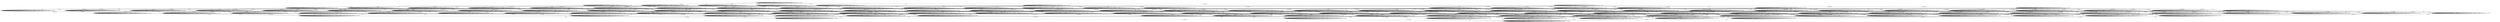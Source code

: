 digraph T2 {
0 [label="0"];
1 [label="1", shape=doublecircle];
2 [label="2"];
3 [label="3"];
4 [label="4"];
5 [label="5"];
6 [label="6"];
7 [label="7"];
8 [label="8"];
9 [label="9"];
10 [label="10"];
11 [label="11"];
12 [label="12"];
13 [label="13"];
14 [label="14"];
15 [label="15"];
16 [label="16"];
17 [label="17"];
18 [label="18"];
19 [label="19"];
20 [label="20"];
21 [label="21"];
22 [label="22"];
23 [label="23"];
24 [label="24"];
25 [label="25"];
26 [label="26"];
27 [label="27"];
28 [label="28"];
29 [label="29"];
30 [label="30"];
31 [label="31"];
32 [label="32"];
33 [label="33"];
34 [label="34"];
35 [label="35"];
36 [label="36"];
37 [label="37"];
38 [label="38"];
39 [label="39"];
40 [label="40"];
41 [label="41"];
42 [label="42"];
43 [label="43"];
44 [label="44"];
45 [label="45"];
46 [label="46"];
47 [label="47"];
48 [label="48"];
49 [label="49"];
50 [label="50"];
51 [label="51"];
52 [label="52"];
53 [label="53"];
54 [label="54"];
55 [label="55"];
56 [label="56"];
57 [label="57"];
58 [label="58"];
59 [label="59"];
60 [label="60"];
61 [label="61"];
62 [label="62"];
63 [label="63"];
64 [label="64"];
65 [label="65"];
66 [label="66"];
67 [label="67"];
68 [label="68"];
69 [label="69"];
70 [label="70"];
71 [label="71"];
72 [label="72"];
73 [label="73"];
74 [label="74"];
75 [label="75"];
76 [label="76"];
77 [label="77"];
78 [label="78"];
79 [label="79"];
80 [label="80"];
81 [label="81"];
82 [label="82"];
83 [label="83"];
84 [label="84"];
85 [label="85"];
86 [label="86"];
87 [label="87"];
88 [label="88"];
89 [label="89"];
90 [label="90"];
91 [label="91"];
92 [label="92"];
93 [label="93"];
94 [label="94"];
95 [label="95"];
96 [label="96"];
97 [label="97"];
98 [label="98"];
99 [label="99"];
100 [label="100"];
101 [label="101"];
102 [label="102"];
103 [label="103"];
104 [label="104"];
105 [label="105"];
106 [label="106"];
107 [label="107"];
108 [label="108"];
109 [label="109"];
110 [label="110"];
111 [label="111"];
112 [label="112"];
113 [label="113"];
114 [label="114"];
115 [label="115"];
116 [label="116"];
117 [label="117"];
118 [label="118"];
119 [label="119"];
120 [label="120"];
121 [label="121"];
122 [label="122"];
123 [label="123"];
124 [label="124"];
125 [label="125"];
126 [label="126"];
127 [label="127"];
0 -> 0  [label="usr1_ai2_VoidReply"];
0 -> 0  [label="usr4_ai3_re4"];
0 -> 0  [label="usr4_ai2_re1"];
0 -> 0  [label="usr4_ai3_re3"];
0 -> 0  [label="usr2_ni1_ne3"];
0 -> 125  [label="usr2_ai1_VoidReply"];
0 -> 0  [label="ai1_ce1"];
0 -> 0  [label="usr4_ai1_VoidReply"];
0 -> 0  [label="ai1_ce3"];
0 -> 0  [label="usr1_ai3_re31"];
0 -> 0  [label="usr3_ai1_re1"];
0 -> 0  [label="usr1_ai3_re45"];
0 -> 0  [label="usr1_ai3_re2"];
0 -> 0  [label="usr1_ai3_VoidReply"];
0 -> 0  [label="usr4_ai3_VoidReply"];
0 -> 0  [label="usr4_ai2_re2"];
0 -> 126  [label="usr1_ai3_re11"];
0 -> 0  [label="usr2_ni1_ne2"];
0 -> 0  [label="usr2_ni1_ne19"];
0 -> 124  [label="ai1_ce4"];
0 -> 0  [label="usr1_ai1_VoidReply"];
1 -> 1  [label="usr1_ai2_VoidReply"];
1 -> 1  [label="usr4_ai3_re4"];
1 -> 1  [label="usr4_ai2_re1"];
1 -> 1  [label="usr4_ai3_re3"];
1 -> 1  [label="usr2_ni1_ne3"];
1 -> 1  [label="usr2_ai1_VoidReply"];
1 -> 1  [label="ai1_ce1"];
1 -> 1  [label="usr4_ai1_VoidReply"];
1 -> 1  [label="ai1_ce3"];
1 -> 1  [label="usr1_ai3_re31"];
1 -> 1  [label="usr3_ai1_re1"];
1 -> 1  [label="usr1_ai3_re45"];
1 -> 1  [label="usr1_ai3_re2"];
1 -> 1  [label="usr1_ai3_VoidReply"];
1 -> 1  [label="usr4_ai3_VoidReply"];
1 -> 1  [label="usr4_ai2_re2"];
1 -> 1  [label="usr1_ai3_re11"];
1 -> 1  [label="usr2_ni1_ne2"];
1 -> 1  [label="usr2_ni1_ne19"];
1 -> 1  [label="ai1_ce4"];
1 -> 1  [label="usr1_ai1_VoidReply"];
2 -> 1  [label="usr1_ai2_VoidReply"];
2 -> 2  [label="usr4_ai3_re4"];
2 -> 2  [label="usr4_ai2_re1"];
2 -> 2  [label="usr4_ai3_re3"];
2 -> 2  [label="usr2_ni1_ne3"];
2 -> 2  [label="usr2_ai1_VoidReply"];
2 -> 2  [label="ai1_ce1"];
2 -> 2  [label="usr4_ai1_VoidReply"];
2 -> 2  [label="ai1_ce3"];
2 -> 2  [label="usr1_ai3_re31"];
2 -> 2  [label="usr3_ai1_re1"];
2 -> 2  [label="usr1_ai3_re45"];
2 -> 2  [label="usr1_ai3_re2"];
2 -> 2  [label="usr1_ai3_VoidReply"];
2 -> 2  [label="usr4_ai3_VoidReply"];
2 -> 2  [label="usr4_ai2_re2"];
2 -> 2  [label="usr1_ai3_re11"];
2 -> 2  [label="usr2_ni1_ne2"];
2 -> 2  [label="usr2_ni1_ne19"];
2 -> 2  [label="ai1_ce4"];
2 -> 2  [label="usr1_ai1_VoidReply"];
3 -> 3  [label="usr1_ai2_VoidReply"];
3 -> 3  [label="usr4_ai3_re4"];
3 -> 3  [label="usr4_ai2_re1"];
3 -> 3  [label="usr4_ai3_re3"];
3 -> 3  [label="usr2_ni1_ne3"];
3 -> 1  [label="usr2_ai1_VoidReply"];
3 -> 3  [label="ai1_ce1"];
3 -> 3  [label="usr4_ai1_VoidReply"];
3 -> 3  [label="ai1_ce3"];
3 -> 3  [label="usr1_ai3_re31"];
3 -> 3  [label="usr3_ai1_re1"];
3 -> 3  [label="usr1_ai3_re45"];
3 -> 3  [label="usr1_ai3_re2"];
3 -> 3  [label="usr1_ai3_VoidReply"];
3 -> 3  [label="usr4_ai3_VoidReply"];
3 -> 3  [label="usr4_ai2_re2"];
3 -> 3  [label="usr1_ai3_re11"];
3 -> 3  [label="usr2_ni1_ne2"];
3 -> 3  [label="usr2_ni1_ne19"];
3 -> 3  [label="ai1_ce4"];
3 -> 3  [label="usr1_ai1_VoidReply"];
4 -> 4  [label="usr1_ai2_VoidReply"];
4 -> 4  [label="usr4_ai3_re4"];
4 -> 4  [label="usr4_ai2_re1"];
4 -> 4  [label="usr4_ai3_re3"];
4 -> 4  [label="usr2_ni1_ne3"];
4 -> 4  [label="usr2_ai1_VoidReply"];
4 -> 4  [label="ai1_ce1"];
4 -> 4  [label="usr4_ai1_VoidReply"];
4 -> 1  [label="ai1_ce3"];
4 -> 4  [label="usr1_ai3_re31"];
4 -> 4  [label="usr3_ai1_re1"];
4 -> 4  [label="usr1_ai3_re45"];
4 -> 4  [label="usr1_ai3_re2"];
4 -> 4  [label="usr1_ai3_VoidReply"];
4 -> 4  [label="usr4_ai3_VoidReply"];
4 -> 4  [label="usr4_ai2_re2"];
4 -> 4  [label="usr1_ai3_re11"];
4 -> 4  [label="usr2_ni1_ne2"];
4 -> 4  [label="usr2_ni1_ne19"];
4 -> 4  [label="ai1_ce4"];
4 -> 4  [label="usr1_ai1_VoidReply"];
5 -> 5  [label="usr1_ai2_VoidReply"];
5 -> 5  [label="usr4_ai3_re4"];
5 -> 5  [label="usr4_ai2_re1"];
5 -> 5  [label="usr4_ai3_re3"];
5 -> 5  [label="usr2_ni1_ne3"];
5 -> 5  [label="usr2_ai1_VoidReply"];
5 -> 5  [label="ai1_ce1"];
5 -> 5  [label="usr4_ai1_VoidReply"];
5 -> 5  [label="ai1_ce3"];
5 -> 1  [label="usr1_ai3_re31"];
5 -> 5  [label="usr3_ai1_re1"];
5 -> 5  [label="usr1_ai3_re45"];
5 -> 5  [label="usr1_ai3_re2"];
5 -> 5  [label="usr1_ai3_VoidReply"];
5 -> 5  [label="usr4_ai3_VoidReply"];
5 -> 5  [label="usr4_ai2_re2"];
5 -> 5  [label="usr1_ai3_re11"];
5 -> 5  [label="usr2_ni1_ne2"];
5 -> 5  [label="usr2_ni1_ne19"];
5 -> 5  [label="ai1_ce4"];
5 -> 5  [label="usr1_ai1_VoidReply"];
6 -> 6  [label="usr1_ai2_VoidReply"];
6 -> 6  [label="usr4_ai3_re4"];
6 -> 6  [label="usr4_ai2_re1"];
6 -> 6  [label="usr4_ai3_re3"];
6 -> 6  [label="usr2_ni1_ne3"];
6 -> 6  [label="usr2_ai1_VoidReply"];
6 -> 6  [label="ai1_ce1"];
6 -> 6  [label="usr4_ai1_VoidReply"];
6 -> 6  [label="ai1_ce3"];
6 -> 6  [label="usr1_ai3_re31"];
6 -> 6  [label="usr3_ai1_re1"];
6 -> 6  [label="usr1_ai3_re45"];
6 -> 6  [label="usr1_ai3_re2"];
6 -> 6  [label="usr1_ai3_VoidReply"];
6 -> 6  [label="usr4_ai3_VoidReply"];
6 -> 6  [label="usr4_ai2_re2"];
6 -> 1  [label="usr1_ai3_re11"];
6 -> 6  [label="usr2_ni1_ne2"];
6 -> 6  [label="usr2_ni1_ne19"];
6 -> 6  [label="ai1_ce4"];
6 -> 6  [label="usr1_ai1_VoidReply"];
7 -> 7  [label="usr1_ai2_VoidReply"];
7 -> 7  [label="usr4_ai3_re4"];
7 -> 7  [label="usr4_ai2_re1"];
7 -> 7  [label="usr4_ai3_re3"];
7 -> 7  [label="usr2_ni1_ne3"];
7 -> 7  [label="usr2_ai1_VoidReply"];
7 -> 7  [label="ai1_ce1"];
7 -> 7  [label="usr4_ai1_VoidReply"];
7 -> 7  [label="ai1_ce3"];
7 -> 7  [label="usr1_ai3_re31"];
7 -> 7  [label="usr3_ai1_re1"];
7 -> 7  [label="usr1_ai3_re45"];
7 -> 7  [label="usr1_ai3_re2"];
7 -> 7  [label="usr1_ai3_VoidReply"];
7 -> 7  [label="usr4_ai3_VoidReply"];
7 -> 7  [label="usr4_ai2_re2"];
7 -> 7  [label="usr1_ai3_re11"];
7 -> 1  [label="usr2_ni1_ne2"];
7 -> 7  [label="usr2_ni1_ne19"];
7 -> 7  [label="ai1_ce4"];
7 -> 7  [label="usr1_ai1_VoidReply"];
8 -> 8  [label="usr1_ai2_VoidReply"];
8 -> 8  [label="usr4_ai3_re4"];
8 -> 8  [label="usr4_ai2_re1"];
8 -> 8  [label="usr4_ai3_re3"];
8 -> 8  [label="usr2_ni1_ne3"];
8 -> 8  [label="usr2_ai1_VoidReply"];
8 -> 8  [label="ai1_ce1"];
8 -> 8  [label="usr4_ai1_VoidReply"];
8 -> 8  [label="ai1_ce3"];
8 -> 8  [label="usr1_ai3_re31"];
8 -> 8  [label="usr3_ai1_re1"];
8 -> 8  [label="usr1_ai3_re45"];
8 -> 8  [label="usr1_ai3_re2"];
8 -> 8  [label="usr1_ai3_VoidReply"];
8 -> 8  [label="usr4_ai3_VoidReply"];
8 -> 8  [label="usr4_ai2_re2"];
8 -> 8  [label="usr1_ai3_re11"];
8 -> 8  [label="usr2_ni1_ne2"];
8 -> 8  [label="usr2_ni1_ne19"];
8 -> 1  [label="ai1_ce4"];
8 -> 8  [label="usr1_ai1_VoidReply"];
9 -> 4  [label="usr1_ai2_VoidReply"];
9 -> 9  [label="usr4_ai3_re4"];
9 -> 9  [label="usr4_ai2_re1"];
9 -> 9  [label="usr4_ai3_re3"];
9 -> 9  [label="usr2_ni1_ne3"];
9 -> 9  [label="usr2_ai1_VoidReply"];
9 -> 9  [label="ai1_ce1"];
9 -> 9  [label="usr4_ai1_VoidReply"];
9 -> 2  [label="ai1_ce3"];
9 -> 9  [label="usr1_ai3_re31"];
9 -> 9  [label="usr3_ai1_re1"];
9 -> 9  [label="usr1_ai3_re45"];
9 -> 9  [label="usr1_ai3_re2"];
9 -> 9  [label="usr1_ai3_VoidReply"];
9 -> 9  [label="usr4_ai3_VoidReply"];
9 -> 9  [label="usr4_ai2_re2"];
9 -> 9  [label="usr1_ai3_re11"];
9 -> 9  [label="usr2_ni1_ne2"];
9 -> 9  [label="usr2_ni1_ne19"];
9 -> 9  [label="ai1_ce4"];
9 -> 9  [label="usr1_ai1_VoidReply"];
10 -> 10  [label="usr1_ai2_VoidReply"];
10 -> 10  [label="usr4_ai3_re4"];
10 -> 10  [label="usr4_ai2_re1"];
10 -> 10  [label="usr4_ai3_re3"];
10 -> 10  [label="usr2_ni1_ne3"];
10 -> 4  [label="usr2_ai1_VoidReply"];
10 -> 10  [label="ai1_ce1"];
10 -> 10  [label="usr4_ai1_VoidReply"];
10 -> 3  [label="ai1_ce3"];
10 -> 10  [label="usr1_ai3_re31"];
10 -> 10  [label="usr3_ai1_re1"];
10 -> 10  [label="usr1_ai3_re45"];
10 -> 10  [label="usr1_ai3_re2"];
10 -> 10  [label="usr1_ai3_VoidReply"];
10 -> 10  [label="usr4_ai3_VoidReply"];
10 -> 10  [label="usr4_ai2_re2"];
10 -> 10  [label="usr1_ai3_re11"];
10 -> 10  [label="usr2_ni1_ne2"];
10 -> 10  [label="usr2_ni1_ne19"];
10 -> 10  [label="ai1_ce4"];
10 -> 10  [label="usr1_ai1_VoidReply"];
11 -> 11  [label="usr1_ai2_VoidReply"];
11 -> 11  [label="usr4_ai3_re4"];
11 -> 11  [label="usr4_ai2_re1"];
11 -> 11  [label="usr4_ai3_re3"];
11 -> 11  [label="usr2_ni1_ne3"];
11 -> 11  [label="usr2_ai1_VoidReply"];
11 -> 11  [label="ai1_ce1"];
11 -> 11  [label="usr4_ai1_VoidReply"];
11 -> 5  [label="ai1_ce3"];
11 -> 4  [label="usr1_ai3_re31"];
11 -> 11  [label="usr3_ai1_re1"];
11 -> 11  [label="usr1_ai3_re45"];
11 -> 11  [label="usr1_ai3_re2"];
11 -> 11  [label="usr1_ai3_VoidReply"];
11 -> 11  [label="usr4_ai3_VoidReply"];
11 -> 11  [label="usr4_ai2_re2"];
11 -> 11  [label="usr1_ai3_re11"];
11 -> 11  [label="usr2_ni1_ne2"];
11 -> 11  [label="usr2_ni1_ne19"];
11 -> 11  [label="ai1_ce4"];
11 -> 11  [label="usr1_ai1_VoidReply"];
12 -> 12  [label="usr1_ai2_VoidReply"];
12 -> 12  [label="usr4_ai3_re4"];
12 -> 12  [label="usr4_ai2_re1"];
12 -> 12  [label="usr4_ai3_re3"];
12 -> 12  [label="usr2_ni1_ne3"];
12 -> 12  [label="usr2_ai1_VoidReply"];
12 -> 12  [label="ai1_ce1"];
12 -> 12  [label="usr4_ai1_VoidReply"];
12 -> 6  [label="ai1_ce3"];
12 -> 12  [label="usr1_ai3_re31"];
12 -> 12  [label="usr3_ai1_re1"];
12 -> 12  [label="usr1_ai3_re45"];
12 -> 12  [label="usr1_ai3_re2"];
12 -> 12  [label="usr1_ai3_VoidReply"];
12 -> 12  [label="usr4_ai3_VoidReply"];
12 -> 12  [label="usr4_ai2_re2"];
12 -> 4  [label="usr1_ai3_re11"];
12 -> 12  [label="usr2_ni1_ne2"];
12 -> 12  [label="usr2_ni1_ne19"];
12 -> 12  [label="ai1_ce4"];
12 -> 12  [label="usr1_ai1_VoidReply"];
13 -> 13  [label="usr1_ai2_VoidReply"];
13 -> 13  [label="usr4_ai3_re4"];
13 -> 13  [label="usr4_ai2_re1"];
13 -> 13  [label="usr4_ai3_re3"];
13 -> 13  [label="usr2_ni1_ne3"];
13 -> 13  [label="usr2_ai1_VoidReply"];
13 -> 13  [label="ai1_ce1"];
13 -> 13  [label="usr4_ai1_VoidReply"];
13 -> 7  [label="ai1_ce3"];
13 -> 13  [label="usr1_ai3_re31"];
13 -> 13  [label="usr3_ai1_re1"];
13 -> 13  [label="usr1_ai3_re45"];
13 -> 13  [label="usr1_ai3_re2"];
13 -> 13  [label="usr1_ai3_VoidReply"];
13 -> 13  [label="usr4_ai3_VoidReply"];
13 -> 13  [label="usr4_ai2_re2"];
13 -> 13  [label="usr1_ai3_re11"];
13 -> 4  [label="usr2_ni1_ne2"];
13 -> 13  [label="usr2_ni1_ne19"];
13 -> 13  [label="ai1_ce4"];
13 -> 13  [label="usr1_ai1_VoidReply"];
14 -> 14  [label="usr1_ai2_VoidReply"];
14 -> 14  [label="usr4_ai3_re4"];
14 -> 14  [label="usr4_ai2_re1"];
14 -> 14  [label="usr4_ai3_re3"];
14 -> 14  [label="usr2_ni1_ne3"];
14 -> 14  [label="usr2_ai1_VoidReply"];
14 -> 14  [label="ai1_ce1"];
14 -> 14  [label="usr4_ai1_VoidReply"];
14 -> 8  [label="ai1_ce3"];
14 -> 14  [label="usr1_ai3_re31"];
14 -> 14  [label="usr3_ai1_re1"];
14 -> 14  [label="usr1_ai3_re45"];
14 -> 14  [label="usr1_ai3_re2"];
14 -> 14  [label="usr1_ai3_VoidReply"];
14 -> 14  [label="usr4_ai3_VoidReply"];
14 -> 14  [label="usr4_ai2_re2"];
14 -> 14  [label="usr1_ai3_re11"];
14 -> 14  [label="usr2_ni1_ne2"];
14 -> 14  [label="usr2_ni1_ne19"];
14 -> 4  [label="ai1_ce4"];
14 -> 14  [label="usr1_ai1_VoidReply"];
15 -> 3  [label="usr1_ai2_VoidReply"];
15 -> 15  [label="usr4_ai3_re4"];
15 -> 15  [label="usr4_ai2_re1"];
15 -> 15  [label="usr4_ai3_re3"];
15 -> 15  [label="usr2_ni1_ne3"];
15 -> 2  [label="usr2_ai1_VoidReply"];
15 -> 15  [label="ai1_ce1"];
15 -> 15  [label="usr4_ai1_VoidReply"];
15 -> 15  [label="ai1_ce3"];
15 -> 15  [label="usr1_ai3_re31"];
15 -> 15  [label="usr3_ai1_re1"];
15 -> 15  [label="usr1_ai3_re45"];
15 -> 15  [label="usr1_ai3_re2"];
15 -> 15  [label="usr1_ai3_VoidReply"];
15 -> 15  [label="usr4_ai3_VoidReply"];
15 -> 15  [label="usr4_ai2_re2"];
15 -> 15  [label="usr1_ai3_re11"];
15 -> 15  [label="usr2_ni1_ne2"];
15 -> 15  [label="usr2_ni1_ne19"];
15 -> 15  [label="ai1_ce4"];
15 -> 15  [label="usr1_ai1_VoidReply"];
16 -> 5  [label="usr1_ai2_VoidReply"];
16 -> 16  [label="usr4_ai3_re4"];
16 -> 16  [label="usr4_ai2_re1"];
16 -> 16  [label="usr4_ai3_re3"];
16 -> 16  [label="usr2_ni1_ne3"];
16 -> 16  [label="usr2_ai1_VoidReply"];
16 -> 16  [label="ai1_ce1"];
16 -> 16  [label="usr4_ai1_VoidReply"];
16 -> 16  [label="ai1_ce3"];
16 -> 2  [label="usr1_ai3_re31"];
16 -> 16  [label="usr3_ai1_re1"];
16 -> 16  [label="usr1_ai3_re45"];
16 -> 16  [label="usr1_ai3_re2"];
16 -> 16  [label="usr1_ai3_VoidReply"];
16 -> 16  [label="usr4_ai3_VoidReply"];
16 -> 16  [label="usr4_ai2_re2"];
16 -> 16  [label="usr1_ai3_re11"];
16 -> 16  [label="usr2_ni1_ne2"];
16 -> 16  [label="usr2_ni1_ne19"];
16 -> 16  [label="ai1_ce4"];
16 -> 16  [label="usr1_ai1_VoidReply"];
17 -> 6  [label="usr1_ai2_VoidReply"];
17 -> 17  [label="usr4_ai3_re4"];
17 -> 17  [label="usr4_ai2_re1"];
17 -> 17  [label="usr4_ai3_re3"];
17 -> 17  [label="usr2_ni1_ne3"];
17 -> 17  [label="usr2_ai1_VoidReply"];
17 -> 17  [label="ai1_ce1"];
17 -> 17  [label="usr4_ai1_VoidReply"];
17 -> 17  [label="ai1_ce3"];
17 -> 17  [label="usr1_ai3_re31"];
17 -> 17  [label="usr3_ai1_re1"];
17 -> 17  [label="usr1_ai3_re45"];
17 -> 17  [label="usr1_ai3_re2"];
17 -> 17  [label="usr1_ai3_VoidReply"];
17 -> 17  [label="usr4_ai3_VoidReply"];
17 -> 17  [label="usr4_ai2_re2"];
17 -> 2  [label="usr1_ai3_re11"];
17 -> 17  [label="usr2_ni1_ne2"];
17 -> 17  [label="usr2_ni1_ne19"];
17 -> 17  [label="ai1_ce4"];
17 -> 17  [label="usr1_ai1_VoidReply"];
18 -> 7  [label="usr1_ai2_VoidReply"];
18 -> 18  [label="usr4_ai3_re4"];
18 -> 18  [label="usr4_ai2_re1"];
18 -> 18  [label="usr4_ai3_re3"];
18 -> 18  [label="usr2_ni1_ne3"];
18 -> 18  [label="usr2_ai1_VoidReply"];
18 -> 18  [label="ai1_ce1"];
18 -> 18  [label="usr4_ai1_VoidReply"];
18 -> 18  [label="ai1_ce3"];
18 -> 18  [label="usr1_ai3_re31"];
18 -> 18  [label="usr3_ai1_re1"];
18 -> 18  [label="usr1_ai3_re45"];
18 -> 18  [label="usr1_ai3_re2"];
18 -> 18  [label="usr1_ai3_VoidReply"];
18 -> 18  [label="usr4_ai3_VoidReply"];
18 -> 18  [label="usr4_ai2_re2"];
18 -> 18  [label="usr1_ai3_re11"];
18 -> 2  [label="usr2_ni1_ne2"];
18 -> 18  [label="usr2_ni1_ne19"];
18 -> 18  [label="ai1_ce4"];
18 -> 18  [label="usr1_ai1_VoidReply"];
19 -> 8  [label="usr1_ai2_VoidReply"];
19 -> 19  [label="usr4_ai3_re4"];
19 -> 19  [label="usr4_ai2_re1"];
19 -> 19  [label="usr4_ai3_re3"];
19 -> 19  [label="usr2_ni1_ne3"];
19 -> 19  [label="usr2_ai1_VoidReply"];
19 -> 19  [label="ai1_ce1"];
19 -> 19  [label="usr4_ai1_VoidReply"];
19 -> 19  [label="ai1_ce3"];
19 -> 19  [label="usr1_ai3_re31"];
19 -> 19  [label="usr3_ai1_re1"];
19 -> 19  [label="usr1_ai3_re45"];
19 -> 19  [label="usr1_ai3_re2"];
19 -> 19  [label="usr1_ai3_VoidReply"];
19 -> 19  [label="usr4_ai3_VoidReply"];
19 -> 19  [label="usr4_ai2_re2"];
19 -> 19  [label="usr1_ai3_re11"];
19 -> 19  [label="usr2_ni1_ne2"];
19 -> 19  [label="usr2_ni1_ne19"];
19 -> 2  [label="ai1_ce4"];
19 -> 19  [label="usr1_ai1_VoidReply"];
20 -> 20  [label="usr1_ai2_VoidReply"];
20 -> 20  [label="usr4_ai3_re4"];
20 -> 20  [label="usr4_ai2_re1"];
20 -> 20  [label="usr4_ai3_re3"];
20 -> 20  [label="usr2_ni1_ne3"];
20 -> 5  [label="usr2_ai1_VoidReply"];
20 -> 20  [label="ai1_ce1"];
20 -> 20  [label="usr4_ai1_VoidReply"];
20 -> 20  [label="ai1_ce3"];
20 -> 3  [label="usr1_ai3_re31"];
20 -> 20  [label="usr3_ai1_re1"];
20 -> 20  [label="usr1_ai3_re45"];
20 -> 20  [label="usr1_ai3_re2"];
20 -> 20  [label="usr1_ai3_VoidReply"];
20 -> 20  [label="usr4_ai3_VoidReply"];
20 -> 20  [label="usr4_ai2_re2"];
20 -> 20  [label="usr1_ai3_re11"];
20 -> 20  [label="usr2_ni1_ne2"];
20 -> 20  [label="usr2_ni1_ne19"];
20 -> 20  [label="ai1_ce4"];
20 -> 20  [label="usr1_ai1_VoidReply"];
21 -> 21  [label="usr1_ai2_VoidReply"];
21 -> 21  [label="usr4_ai3_re4"];
21 -> 21  [label="usr4_ai2_re1"];
21 -> 21  [label="usr4_ai3_re3"];
21 -> 21  [label="usr2_ni1_ne3"];
21 -> 21  [label="usr2_ai1_VoidReply"];
21 -> 21  [label="ai1_ce1"];
21 -> 21  [label="usr4_ai1_VoidReply"];
21 -> 21  [label="ai1_ce3"];
21 -> 6  [label="usr1_ai3_re31"];
21 -> 21  [label="usr3_ai1_re1"];
21 -> 21  [label="usr1_ai3_re45"];
21 -> 21  [label="usr1_ai3_re2"];
21 -> 21  [label="usr1_ai3_VoidReply"];
21 -> 21  [label="usr4_ai3_VoidReply"];
21 -> 21  [label="usr4_ai2_re2"];
21 -> 5  [label="usr1_ai3_re11"];
21 -> 21  [label="usr2_ni1_ne2"];
21 -> 21  [label="usr2_ni1_ne19"];
21 -> 21  [label="ai1_ce4"];
21 -> 21  [label="usr1_ai1_VoidReply"];
22 -> 22  [label="usr1_ai2_VoidReply"];
22 -> 22  [label="usr4_ai3_re4"];
22 -> 22  [label="usr4_ai2_re1"];
22 -> 22  [label="usr4_ai3_re3"];
22 -> 22  [label="usr2_ni1_ne3"];
22 -> 22  [label="usr2_ai1_VoidReply"];
22 -> 22  [label="ai1_ce1"];
22 -> 22  [label="usr4_ai1_VoidReply"];
22 -> 22  [label="ai1_ce3"];
22 -> 7  [label="usr1_ai3_re31"];
22 -> 22  [label="usr3_ai1_re1"];
22 -> 22  [label="usr1_ai3_re45"];
22 -> 22  [label="usr1_ai3_re2"];
22 -> 22  [label="usr1_ai3_VoidReply"];
22 -> 22  [label="usr4_ai3_VoidReply"];
22 -> 22  [label="usr4_ai2_re2"];
22 -> 22  [label="usr1_ai3_re11"];
22 -> 5  [label="usr2_ni1_ne2"];
22 -> 22  [label="usr2_ni1_ne19"];
22 -> 22  [label="ai1_ce4"];
22 -> 22  [label="usr1_ai1_VoidReply"];
23 -> 23  [label="usr1_ai2_VoidReply"];
23 -> 23  [label="usr4_ai3_re4"];
23 -> 23  [label="usr4_ai2_re1"];
23 -> 23  [label="usr4_ai3_re3"];
23 -> 23  [label="usr2_ni1_ne3"];
23 -> 23  [label="usr2_ai1_VoidReply"];
23 -> 23  [label="ai1_ce1"];
23 -> 23  [label="usr4_ai1_VoidReply"];
23 -> 23  [label="ai1_ce3"];
23 -> 8  [label="usr1_ai3_re31"];
23 -> 23  [label="usr3_ai1_re1"];
23 -> 23  [label="usr1_ai3_re45"];
23 -> 23  [label="usr1_ai3_re2"];
23 -> 23  [label="usr1_ai3_VoidReply"];
23 -> 23  [label="usr4_ai3_VoidReply"];
23 -> 23  [label="usr4_ai2_re2"];
23 -> 23  [label="usr1_ai3_re11"];
23 -> 23  [label="usr2_ni1_ne2"];
23 -> 23  [label="usr2_ni1_ne19"];
23 -> 5  [label="ai1_ce4"];
23 -> 23  [label="usr1_ai1_VoidReply"];
24 -> 105  [label="usr1_ai2_VoidReply"];
24 -> 24  [label="usr4_ai3_re4"];
24 -> 24  [label="usr4_ai2_re1"];
24 -> 24  [label="usr4_ai3_re3"];
24 -> 24  [label="usr2_ni1_ne3"];
24 -> 18  [label="usr2_ai1_VoidReply"];
24 -> 24  [label="ai1_ce1"];
24 -> 24  [label="usr4_ai1_VoidReply"];
24 -> 24  [label="ai1_ce3"];
24 -> 24  [label="usr1_ai3_re31"];
24 -> 24  [label="usr3_ai1_re1"];
24 -> 24  [label="usr1_ai3_re45"];
24 -> 24  [label="usr1_ai3_re2"];
24 -> 24  [label="usr1_ai3_VoidReply"];
24 -> 24  [label="usr4_ai3_VoidReply"];
24 -> 24  [label="usr4_ai2_re2"];
24 -> 24  [label="usr1_ai3_re11"];
24 -> 15  [label="usr2_ni1_ne2"];
24 -> 24  [label="usr2_ni1_ne19"];
24 -> 24  [label="ai1_ce4"];
24 -> 24  [label="usr1_ai1_VoidReply"];
25 -> 13  [label="usr1_ai2_VoidReply"];
25 -> 25  [label="usr4_ai3_re4"];
25 -> 25  [label="usr4_ai2_re1"];
25 -> 25  [label="usr4_ai3_re3"];
25 -> 25  [label="usr2_ni1_ne3"];
25 -> 25  [label="usr2_ai1_VoidReply"];
25 -> 25  [label="ai1_ce1"];
25 -> 25  [label="usr4_ai1_VoidReply"];
25 -> 18  [label="ai1_ce3"];
25 -> 25  [label="usr1_ai3_re31"];
25 -> 25  [label="usr3_ai1_re1"];
25 -> 25  [label="usr1_ai3_re45"];
25 -> 25  [label="usr1_ai3_re2"];
25 -> 25  [label="usr1_ai3_VoidReply"];
25 -> 25  [label="usr4_ai3_VoidReply"];
25 -> 25  [label="usr4_ai2_re2"];
25 -> 25  [label="usr1_ai3_re11"];
25 -> 9  [label="usr2_ni1_ne2"];
25 -> 25  [label="usr2_ni1_ne19"];
25 -> 25  [label="ai1_ce4"];
25 -> 25  [label="usr1_ai1_VoidReply"];
26 -> 22  [label="usr1_ai2_VoidReply"];
26 -> 26  [label="usr4_ai3_re4"];
26 -> 26  [label="usr4_ai2_re1"];
26 -> 26  [label="usr4_ai3_re3"];
26 -> 26  [label="usr2_ni1_ne3"];
26 -> 26  [label="usr2_ai1_VoidReply"];
26 -> 26  [label="ai1_ce1"];
26 -> 26  [label="usr4_ai1_VoidReply"];
26 -> 26  [label="ai1_ce3"];
26 -> 18  [label="usr1_ai3_re31"];
26 -> 26  [label="usr3_ai1_re1"];
26 -> 26  [label="usr1_ai3_re45"];
26 -> 26  [label="usr1_ai3_re2"];
26 -> 26  [label="usr1_ai3_VoidReply"];
26 -> 26  [label="usr4_ai3_VoidReply"];
26 -> 26  [label="usr4_ai2_re2"];
26 -> 26  [label="usr1_ai3_re11"];
26 -> 16  [label="usr2_ni1_ne2"];
26 -> 26  [label="usr2_ni1_ne19"];
26 -> 26  [label="ai1_ce4"];
26 -> 26  [label="usr1_ai1_VoidReply"];
27 -> 106  [label="usr1_ai2_VoidReply"];
27 -> 27  [label="usr4_ai3_re4"];
27 -> 27  [label="usr4_ai2_re1"];
27 -> 27  [label="usr4_ai3_re3"];
27 -> 27  [label="usr2_ni1_ne3"];
27 -> 27  [label="usr2_ai1_VoidReply"];
27 -> 27  [label="ai1_ce1"];
27 -> 27  [label="usr4_ai1_VoidReply"];
27 -> 27  [label="ai1_ce3"];
27 -> 27  [label="usr1_ai3_re31"];
27 -> 27  [label="usr3_ai1_re1"];
27 -> 27  [label="usr1_ai3_re45"];
27 -> 27  [label="usr1_ai3_re2"];
27 -> 27  [label="usr1_ai3_VoidReply"];
27 -> 27  [label="usr4_ai3_VoidReply"];
27 -> 27  [label="usr4_ai2_re2"];
27 -> 18  [label="usr1_ai3_re11"];
27 -> 17  [label="usr2_ni1_ne2"];
27 -> 27  [label="usr2_ni1_ne19"];
27 -> 27  [label="ai1_ce4"];
27 -> 27  [label="usr1_ai1_VoidReply"];
28 -> 107  [label="usr1_ai2_VoidReply"];
28 -> 28  [label="usr4_ai3_re4"];
28 -> 28  [label="usr4_ai2_re1"];
28 -> 28  [label="usr4_ai3_re3"];
28 -> 28  [label="usr2_ni1_ne3"];
28 -> 28  [label="usr2_ai1_VoidReply"];
28 -> 28  [label="ai1_ce1"];
28 -> 28  [label="usr4_ai1_VoidReply"];
28 -> 28  [label="ai1_ce3"];
28 -> 28  [label="usr1_ai3_re31"];
28 -> 28  [label="usr3_ai1_re1"];
28 -> 28  [label="usr1_ai3_re45"];
28 -> 28  [label="usr1_ai3_re2"];
28 -> 28  [label="usr1_ai3_VoidReply"];
28 -> 28  [label="usr4_ai3_VoidReply"];
28 -> 28  [label="usr4_ai2_re2"];
28 -> 28  [label="usr1_ai3_re11"];
28 -> 19  [label="usr2_ni1_ne2"];
28 -> 28  [label="usr2_ni1_ne19"];
28 -> 18  [label="ai1_ce4"];
28 -> 28  [label="usr1_ai1_VoidReply"];
29 -> 21  [label="usr1_ai2_VoidReply"];
29 -> 29  [label="usr4_ai3_re4"];
29 -> 29  [label="usr4_ai2_re1"];
29 -> 29  [label="usr4_ai3_re3"];
29 -> 29  [label="usr2_ni1_ne3"];
29 -> 29  [label="usr2_ai1_VoidReply"];
29 -> 29  [label="ai1_ce1"];
29 -> 29  [label="usr4_ai1_VoidReply"];
29 -> 29  [label="ai1_ce3"];
29 -> 17  [label="usr1_ai3_re31"];
29 -> 29  [label="usr3_ai1_re1"];
29 -> 29  [label="usr1_ai3_re45"];
29 -> 29  [label="usr1_ai3_re2"];
29 -> 29  [label="usr1_ai3_VoidReply"];
29 -> 29  [label="usr4_ai3_VoidReply"];
29 -> 29  [label="usr4_ai2_re2"];
29 -> 16  [label="usr1_ai3_re11"];
29 -> 29  [label="usr2_ni1_ne2"];
29 -> 29  [label="usr2_ni1_ne19"];
29 -> 29  [label="ai1_ce4"];
29 -> 29  [label="usr1_ai1_VoidReply"];
30 -> 30  [label="usr1_ai2_VoidReply"];
30 -> 30  [label="usr4_ai3_re4"];
30 -> 30  [label="usr4_ai2_re1"];
30 -> 30  [label="usr4_ai3_re3"];
30 -> 30  [label="usr2_ni1_ne3"];
30 -> 21  [label="usr2_ai1_VoidReply"];
30 -> 30  [label="ai1_ce1"];
30 -> 30  [label="usr4_ai1_VoidReply"];
30 -> 30  [label="ai1_ce3"];
30 -> 124  [label="usr1_ai3_re31"];
30 -> 30  [label="usr3_ai1_re1"];
30 -> 30  [label="usr1_ai3_re45"];
30 -> 30  [label="usr1_ai3_re2"];
30 -> 30  [label="usr1_ai3_VoidReply"];
30 -> 30  [label="usr4_ai3_VoidReply"];
30 -> 30  [label="usr4_ai2_re2"];
30 -> 20  [label="usr1_ai3_re11"];
30 -> 30  [label="usr2_ni1_ne2"];
30 -> 30  [label="usr2_ni1_ne19"];
30 -> 30  [label="ai1_ce4"];
30 -> 30  [label="usr1_ai1_VoidReply"];
31 -> 31  [label="usr1_ai2_VoidReply"];
31 -> 31  [label="usr4_ai3_re4"];
31 -> 31  [label="usr4_ai2_re1"];
31 -> 31  [label="usr4_ai3_re3"];
31 -> 31  [label="usr2_ni1_ne3"];
31 -> 31  [label="usr2_ai1_VoidReply"];
31 -> 31  [label="ai1_ce1"];
31 -> 31  [label="usr4_ai1_VoidReply"];
31 -> 21  [label="ai1_ce3"];
31 -> 12  [label="usr1_ai3_re31"];
31 -> 31  [label="usr3_ai1_re1"];
31 -> 31  [label="usr1_ai3_re45"];
31 -> 31  [label="usr1_ai3_re2"];
31 -> 31  [label="usr1_ai3_VoidReply"];
31 -> 31  [label="usr4_ai3_VoidReply"];
31 -> 31  [label="usr4_ai2_re2"];
31 -> 11  [label="usr1_ai3_re11"];
31 -> 31  [label="usr2_ni1_ne2"];
31 -> 31  [label="usr2_ni1_ne19"];
31 -> 31  [label="ai1_ce4"];
31 -> 31  [label="usr1_ai1_VoidReply"];
32 -> 32  [label="usr1_ai2_VoidReply"];
32 -> 32  [label="usr4_ai3_re4"];
32 -> 32  [label="usr4_ai2_re1"];
32 -> 32  [label="usr4_ai3_re3"];
32 -> 32  [label="usr2_ni1_ne3"];
32 -> 32  [label="usr2_ai1_VoidReply"];
32 -> 32  [label="ai1_ce1"];
32 -> 32  [label="usr4_ai1_VoidReply"];
32 -> 32  [label="ai1_ce3"];
32 -> 106  [label="usr1_ai3_re31"];
32 -> 32  [label="usr3_ai1_re1"];
32 -> 32  [label="usr1_ai3_re45"];
32 -> 32  [label="usr1_ai3_re2"];
32 -> 32  [label="usr1_ai3_VoidReply"];
32 -> 32  [label="usr4_ai3_VoidReply"];
32 -> 32  [label="usr4_ai2_re2"];
32 -> 22  [label="usr1_ai3_re11"];
32 -> 21  [label="usr2_ni1_ne2"];
32 -> 32  [label="usr2_ni1_ne19"];
32 -> 32  [label="ai1_ce4"];
32 -> 32  [label="usr1_ai1_VoidReply"];
33 -> 33  [label="usr1_ai2_VoidReply"];
33 -> 33  [label="usr4_ai3_re4"];
33 -> 33  [label="usr4_ai2_re1"];
33 -> 33  [label="usr4_ai3_re3"];
33 -> 33  [label="usr2_ni1_ne3"];
33 -> 33  [label="usr2_ai1_VoidReply"];
33 -> 33  [label="ai1_ce1"];
33 -> 33  [label="usr4_ai1_VoidReply"];
33 -> 33  [label="ai1_ce3"];
33 -> 125  [label="usr1_ai3_re31"];
33 -> 33  [label="usr3_ai1_re1"];
33 -> 33  [label="usr1_ai3_re45"];
33 -> 33  [label="usr1_ai3_re2"];
33 -> 33  [label="usr1_ai3_VoidReply"];
33 -> 33  [label="usr4_ai3_VoidReply"];
33 -> 33  [label="usr4_ai2_re2"];
33 -> 23  [label="usr1_ai3_re11"];
33 -> 33  [label="usr2_ni1_ne2"];
33 -> 33  [label="usr2_ni1_ne19"];
33 -> 21  [label="ai1_ce4"];
33 -> 33  [label="usr1_ai1_VoidReply"];
34 -> 87  [label="usr1_ai2_VoidReply"];
34 -> 34  [label="usr4_ai3_re4"];
34 -> 34  [label="usr4_ai2_re1"];
34 -> 34  [label="usr4_ai3_re3"];
34 -> 34  [label="usr2_ni1_ne3"];
34 -> 25  [label="usr2_ai1_VoidReply"];
34 -> 34  [label="ai1_ce1"];
34 -> 34  [label="usr4_ai1_VoidReply"];
34 -> 24  [label="ai1_ce3"];
34 -> 34  [label="usr1_ai3_re31"];
34 -> 34  [label="usr3_ai1_re1"];
34 -> 34  [label="usr1_ai3_re45"];
34 -> 34  [label="usr1_ai3_re2"];
34 -> 34  [label="usr1_ai3_VoidReply"];
34 -> 34  [label="usr4_ai3_VoidReply"];
34 -> 34  [label="usr4_ai2_re2"];
34 -> 34  [label="usr1_ai3_re11"];
34 -> 52  [label="usr2_ni1_ne2"];
34 -> 34  [label="usr2_ni1_ne19"];
34 -> 34  [label="ai1_ce4"];
34 -> 34  [label="usr1_ai1_VoidReply"];
35 -> 56  [label="usr1_ai2_VoidReply"];
35 -> 35  [label="usr4_ai3_re4"];
35 -> 35  [label="usr4_ai2_re1"];
35 -> 35  [label="usr4_ai3_re3"];
35 -> 35  [label="usr2_ni1_ne3"];
35 -> 26  [label="usr2_ai1_VoidReply"];
35 -> 35  [label="ai1_ce1"];
35 -> 35  [label="usr4_ai1_VoidReply"];
35 -> 35  [label="ai1_ce3"];
35 -> 24  [label="usr1_ai3_re31"];
35 -> 35  [label="usr3_ai1_re1"];
35 -> 35  [label="usr1_ai3_re45"];
35 -> 35  [label="usr1_ai3_re2"];
35 -> 35  [label="usr1_ai3_VoidReply"];
35 -> 35  [label="usr4_ai3_VoidReply"];
35 -> 35  [label="usr4_ai2_re2"];
35 -> 35  [label="usr1_ai3_re11"];
35 -> 53  [label="usr2_ni1_ne2"];
35 -> 35  [label="usr2_ni1_ne19"];
35 -> 35  [label="ai1_ce4"];
35 -> 35  [label="usr1_ai1_VoidReply"];
36 -> 115  [label="usr1_ai2_VoidReply"];
36 -> 36  [label="usr4_ai3_re4"];
36 -> 36  [label="usr4_ai2_re1"];
36 -> 36  [label="usr4_ai3_re3"];
36 -> 36  [label="usr2_ni1_ne3"];
36 -> 27  [label="usr2_ai1_VoidReply"];
36 -> 36  [label="ai1_ce1"];
36 -> 36  [label="usr4_ai1_VoidReply"];
36 -> 36  [label="ai1_ce3"];
36 -> 36  [label="usr1_ai3_re31"];
36 -> 36  [label="usr3_ai1_re1"];
36 -> 36  [label="usr1_ai3_re45"];
36 -> 36  [label="usr1_ai3_re2"];
36 -> 36  [label="usr1_ai3_VoidReply"];
36 -> 36  [label="usr4_ai3_VoidReply"];
36 -> 36  [label="usr4_ai2_re2"];
36 -> 24  [label="usr1_ai3_re11"];
36 -> 54  [label="usr2_ni1_ne2"];
36 -> 36  [label="usr2_ni1_ne19"];
36 -> 36  [label="ai1_ce4"];
36 -> 36  [label="usr1_ai1_VoidReply"];
37 -> 116  [label="usr1_ai2_VoidReply"];
37 -> 37  [label="usr4_ai3_re4"];
37 -> 37  [label="usr4_ai2_re1"];
37 -> 37  [label="usr4_ai3_re3"];
37 -> 37  [label="usr2_ni1_ne3"];
37 -> 28  [label="usr2_ai1_VoidReply"];
37 -> 37  [label="ai1_ce1"];
37 -> 37  [label="usr4_ai1_VoidReply"];
37 -> 37  [label="ai1_ce3"];
37 -> 37  [label="usr1_ai3_re31"];
37 -> 37  [label="usr3_ai1_re1"];
37 -> 37  [label="usr1_ai3_re45"];
37 -> 37  [label="usr1_ai3_re2"];
37 -> 37  [label="usr1_ai3_VoidReply"];
37 -> 37  [label="usr4_ai3_VoidReply"];
37 -> 37  [label="usr4_ai2_re2"];
37 -> 37  [label="usr1_ai3_re11"];
37 -> 55  [label="usr2_ni1_ne2"];
37 -> 37  [label="usr2_ni1_ne19"];
37 -> 24  [label="ai1_ce4"];
37 -> 37  [label="usr1_ai1_VoidReply"];
38 -> 31  [label="usr1_ai2_VoidReply"];
38 -> 38  [label="usr4_ai3_re4"];
38 -> 38  [label="usr4_ai2_re1"];
38 -> 38  [label="usr4_ai3_re3"];
38 -> 38  [label="usr2_ni1_ne3"];
38 -> 38  [label="usr2_ai1_VoidReply"];
38 -> 38  [label="ai1_ce1"];
38 -> 38  [label="usr4_ai1_VoidReply"];
38 -> 29  [label="ai1_ce3"];
38 -> 89  [label="usr1_ai3_re31"];
38 -> 38  [label="usr3_ai1_re1"];
38 -> 38  [label="usr1_ai3_re45"];
38 -> 38  [label="usr1_ai3_re2"];
38 -> 38  [label="usr1_ai3_VoidReply"];
38 -> 38  [label="usr4_ai3_VoidReply"];
38 -> 38  [label="usr4_ai2_re2"];
38 -> 48  [label="usr1_ai3_re11"];
38 -> 38  [label="usr2_ni1_ne2"];
38 -> 38  [label="usr2_ni1_ne19"];
38 -> 38  [label="ai1_ce4"];
38 -> 38  [label="usr1_ai1_VoidReply"];
39 -> 39  [label="usr1_ai2_VoidReply"];
39 -> 39  [label="usr4_ai3_re4"];
39 -> 39  [label="usr4_ai2_re1"];
39 -> 39  [label="usr4_ai3_re3"];
39 -> 39  [label="usr2_ni1_ne3"];
39 -> 31  [label="usr2_ai1_VoidReply"];
39 -> 39  [label="ai1_ce1"];
39 -> 39  [label="usr4_ai1_VoidReply"];
39 -> 30  [label="ai1_ce3"];
39 -> 86  [label="usr1_ai3_re31"];
39 -> 39  [label="usr3_ai1_re1"];
39 -> 39  [label="usr1_ai3_re45"];
39 -> 39  [label="usr1_ai3_re2"];
39 -> 39  [label="usr1_ai3_VoidReply"];
39 -> 39  [label="usr4_ai3_VoidReply"];
39 -> 39  [label="usr4_ai2_re2"];
39 -> 49  [label="usr1_ai3_re11"];
39 -> 39  [label="usr2_ni1_ne2"];
39 -> 39  [label="usr2_ni1_ne19"];
39 -> 39  [label="ai1_ce4"];
39 -> 39  [label="usr1_ai1_VoidReply"];
40 -> 40  [label="usr1_ai2_VoidReply"];
40 -> 40  [label="usr4_ai3_re4"];
40 -> 40  [label="usr4_ai2_re1"];
40 -> 40  [label="usr4_ai3_re3"];
40 -> 40  [label="usr2_ni1_ne3"];
40 -> 40  [label="usr2_ai1_VoidReply"];
40 -> 40  [label="ai1_ce1"];
40 -> 40  [label="usr4_ai1_VoidReply"];
40 -> 32  [label="ai1_ce3"];
40 -> 90  [label="usr1_ai3_re31"];
40 -> 40  [label="usr3_ai1_re1"];
40 -> 40  [label="usr1_ai3_re45"];
40 -> 40  [label="usr1_ai3_re2"];
40 -> 40  [label="usr1_ai3_VoidReply"];
40 -> 40  [label="usr4_ai3_VoidReply"];
40 -> 40  [label="usr4_ai2_re2"];
40 -> 50  [label="usr1_ai3_re11"];
40 -> 31  [label="usr2_ni1_ne2"];
40 -> 40  [label="usr2_ni1_ne19"];
40 -> 40  [label="ai1_ce4"];
40 -> 40  [label="usr1_ai1_VoidReply"];
41 -> 41  [label="usr1_ai2_VoidReply"];
41 -> 41  [label="usr4_ai3_re4"];
41 -> 41  [label="usr4_ai2_re1"];
41 -> 41  [label="usr4_ai3_re3"];
41 -> 41  [label="usr2_ni1_ne3"];
41 -> 41  [label="usr2_ai1_VoidReply"];
41 -> 41  [label="ai1_ce1"];
41 -> 41  [label="usr4_ai1_VoidReply"];
41 -> 33  [label="ai1_ce3"];
41 -> 91  [label="usr1_ai3_re31"];
41 -> 41  [label="usr3_ai1_re1"];
41 -> 41  [label="usr1_ai3_re45"];
41 -> 41  [label="usr1_ai3_re2"];
41 -> 41  [label="usr1_ai3_VoidReply"];
41 -> 41  [label="usr4_ai3_VoidReply"];
41 -> 41  [label="usr4_ai2_re2"];
41 -> 51  [label="usr1_ai3_re11"];
41 -> 41  [label="usr2_ni1_ne2"];
41 -> 41  [label="usr2_ni1_ne19"];
41 -> 31  [label="ai1_ce4"];
41 -> 41  [label="usr1_ai1_VoidReply"];
42 -> 33  [label="usr1_ai2_VoidReply"];
42 -> 42  [label="usr4_ai3_re4"];
42 -> 42  [label="usr4_ai2_re1"];
42 -> 42  [label="usr4_ai3_re3"];
42 -> 42  [label="usr2_ni1_ne3"];
42 -> 42  [label="usr2_ai1_VoidReply"];
42 -> 42  [label="ai1_ce1"];
42 -> 42  [label="usr4_ai1_VoidReply"];
42 -> 42  [label="ai1_ce3"];
42 -> 92  [label="usr1_ai3_re31"];
42 -> 42  [label="usr3_ai1_re1"];
42 -> 42  [label="usr1_ai3_re45"];
42 -> 42  [label="usr1_ai3_re2"];
42 -> 42  [label="usr1_ai3_VoidReply"];
42 -> 42  [label="usr4_ai3_VoidReply"];
42 -> 42  [label="usr4_ai2_re2"];
42 -> 100  [label="usr1_ai3_re11"];
42 -> 42  [label="usr2_ni1_ne2"];
42 -> 42  [label="usr2_ni1_ne19"];
42 -> 29  [label="ai1_ce4"];
42 -> 42  [label="usr1_ai1_VoidReply"];
43 -> 43  [label="usr1_ai2_VoidReply"];
43 -> 43  [label="usr4_ai3_re4"];
43 -> 43  [label="usr4_ai2_re1"];
43 -> 43  [label="usr4_ai3_re3"];
43 -> 43  [label="usr2_ni1_ne3"];
43 -> 33  [label="usr2_ai1_VoidReply"];
43 -> 43  [label="ai1_ce1"];
43 -> 43  [label="usr4_ai1_VoidReply"];
43 -> 43  [label="ai1_ce3"];
43 -> 0  [label="usr1_ai3_re31"];
43 -> 43  [label="usr3_ai1_re1"];
43 -> 43  [label="usr1_ai3_re45"];
43 -> 43  [label="usr1_ai3_re2"];
43 -> 43  [label="usr1_ai3_VoidReply"];
43 -> 43  [label="usr4_ai3_VoidReply"];
43 -> 43  [label="usr4_ai2_re2"];
43 -> 123  [label="usr1_ai3_re11"];
43 -> 43  [label="usr2_ni1_ne2"];
43 -> 43  [label="usr2_ni1_ne19"];
43 -> 30  [label="ai1_ce4"];
43 -> 43  [label="usr1_ai1_VoidReply"];
44 -> 44  [label="usr1_ai2_VoidReply"];
44 -> 44  [label="usr4_ai3_re4"];
44 -> 44  [label="usr4_ai2_re1"];
44 -> 44  [label="usr4_ai3_re3"];
44 -> 44  [label="usr2_ni1_ne3"];
44 -> 44  [label="usr2_ai1_VoidReply"];
44 -> 44  [label="ai1_ce1"];
44 -> 44  [label="usr4_ai1_VoidReply"];
44 -> 44  [label="ai1_ce3"];
44 -> 120  [label="usr1_ai3_re31"];
44 -> 44  [label="usr3_ai1_re1"];
44 -> 44  [label="usr1_ai3_re45"];
44 -> 44  [label="usr1_ai3_re2"];
44 -> 44  [label="usr1_ai3_VoidReply"];
44 -> 44  [label="usr4_ai3_VoidReply"];
44 -> 44  [label="usr4_ai2_re2"];
44 -> 57  [label="usr1_ai3_re11"];
44 -> 33  [label="usr2_ni1_ne2"];
44 -> 44  [label="usr2_ni1_ne19"];
44 -> 32  [label="ai1_ce4"];
44 -> 44  [label="usr1_ai1_VoidReply"];
45 -> 40  [label="usr1_ai2_VoidReply"];
45 -> 45  [label="usr4_ai3_re4"];
45 -> 45  [label="usr4_ai2_re1"];
45 -> 45  [label="usr4_ai3_re3"];
45 -> 45  [label="usr2_ni1_ne3"];
45 -> 45  [label="usr2_ai1_VoidReply"];
45 -> 45  [label="ai1_ce1"];
45 -> 45  [label="usr4_ai1_VoidReply"];
45 -> 64  [label="ai1_ce3"];
45 -> 59  [label="usr1_ai3_re31"];
45 -> 45  [label="usr3_ai1_re1"];
45 -> 45  [label="usr1_ai3_re45"];
45 -> 45  [label="usr1_ai3_re2"];
45 -> 45  [label="usr1_ai3_VoidReply"];
45 -> 45  [label="usr4_ai3_VoidReply"];
45 -> 45  [label="usr4_ai2_re2"];
45 -> 58  [label="usr1_ai3_re11"];
45 -> 38  [label="usr2_ni1_ne2"];
45 -> 45  [label="usr2_ni1_ne19"];
45 -> 45  [label="ai1_ce4"];
45 -> 45  [label="usr1_ai1_VoidReply"];
46 -> 46  [label="usr1_ai2_VoidReply"];
46 -> 46  [label="usr4_ai3_re4"];
46 -> 46  [label="usr4_ai2_re1"];
46 -> 46  [label="usr4_ai3_re3"];
46 -> 46  [label="usr2_ni1_ne3"];
46 -> 40  [label="usr2_ai1_VoidReply"];
46 -> 46  [label="ai1_ce1"];
46 -> 46  [label="usr4_ai1_VoidReply"];
46 -> 75  [label="ai1_ce3"];
46 -> 117  [label="usr1_ai3_re31"];
46 -> 46  [label="usr3_ai1_re1"];
46 -> 46  [label="usr1_ai3_re45"];
46 -> 46  [label="usr1_ai3_re2"];
46 -> 46  [label="usr1_ai3_VoidReply"];
46 -> 46  [label="usr4_ai3_VoidReply"];
46 -> 46  [label="usr4_ai2_re2"];
46 -> 74  [label="usr1_ai3_re11"];
46 -> 39  [label="usr2_ni1_ne2"];
46 -> 46  [label="usr2_ni1_ne19"];
46 -> 46  [label="ai1_ce4"];
46 -> 46  [label="usr1_ai1_VoidReply"];
47 -> 47  [label="usr1_ai2_VoidReply"];
47 -> 47  [label="usr4_ai3_re4"];
47 -> 47  [label="usr4_ai2_re1"];
47 -> 47  [label="usr4_ai3_re3"];
47 -> 47  [label="usr2_ni1_ne3"];
47 -> 47  [label="usr2_ai1_VoidReply"];
47 -> 47  [label="ai1_ce1"];
47 -> 47  [label="usr4_ai1_VoidReply"];
47 -> 44  [label="ai1_ce3"];
47 -> 121  [label="usr1_ai3_re31"];
47 -> 47  [label="usr3_ai1_re1"];
47 -> 47  [label="usr1_ai3_re45"];
47 -> 47  [label="usr1_ai3_re2"];
47 -> 47  [label="usr1_ai3_VoidReply"];
47 -> 47  [label="usr4_ai3_VoidReply"];
47 -> 47  [label="usr4_ai2_re2"];
47 -> 95  [label="usr1_ai3_re11"];
47 -> 41  [label="usr2_ni1_ne2"];
47 -> 47  [label="usr2_ni1_ne19"];
47 -> 40  [label="ai1_ce4"];
47 -> 47  [label="usr1_ai1_VoidReply"];
48 -> 11  [label="usr1_ai2_VoidReply"];
48 -> 48  [label="usr4_ai3_re4"];
48 -> 48  [label="usr4_ai2_re1"];
48 -> 48  [label="usr4_ai3_re3"];
48 -> 48  [label="usr2_ni1_ne3"];
48 -> 48  [label="usr2_ai1_VoidReply"];
48 -> 48  [label="ai1_ce1"];
48 -> 48  [label="usr4_ai1_VoidReply"];
48 -> 16  [label="ai1_ce3"];
48 -> 9  [label="usr1_ai3_re31"];
48 -> 48  [label="usr3_ai1_re1"];
48 -> 48  [label="usr1_ai3_re45"];
48 -> 48  [label="usr1_ai3_re2"];
48 -> 48  [label="usr1_ai3_VoidReply"];
48 -> 48  [label="usr4_ai3_VoidReply"];
48 -> 48  [label="usr4_ai2_re2"];
48 -> 48  [label="usr1_ai3_re11"];
48 -> 48  [label="usr2_ni1_ne2"];
48 -> 48  [label="usr2_ni1_ne19"];
48 -> 48  [label="ai1_ce4"];
48 -> 48  [label="usr1_ai1_VoidReply"];
49 -> 49  [label="usr1_ai2_VoidReply"];
49 -> 49  [label="usr4_ai3_re4"];
49 -> 49  [label="usr4_ai2_re1"];
49 -> 49  [label="usr4_ai3_re3"];
49 -> 49  [label="usr2_ni1_ne3"];
49 -> 11  [label="usr2_ai1_VoidReply"];
49 -> 49  [label="ai1_ce1"];
49 -> 49  [label="usr4_ai1_VoidReply"];
49 -> 20  [label="ai1_ce3"];
49 -> 10  [label="usr1_ai3_re31"];
49 -> 49  [label="usr3_ai1_re1"];
49 -> 49  [label="usr1_ai3_re45"];
49 -> 49  [label="usr1_ai3_re2"];
49 -> 49  [label="usr1_ai3_VoidReply"];
49 -> 49  [label="usr4_ai3_VoidReply"];
49 -> 49  [label="usr4_ai2_re2"];
49 -> 49  [label="usr1_ai3_re11"];
49 -> 49  [label="usr2_ni1_ne2"];
49 -> 49  [label="usr2_ni1_ne19"];
49 -> 49  [label="ai1_ce4"];
49 -> 49  [label="usr1_ai1_VoidReply"];
50 -> 50  [label="usr1_ai2_VoidReply"];
50 -> 50  [label="usr4_ai3_re4"];
50 -> 50  [label="usr4_ai2_re1"];
50 -> 50  [label="usr4_ai3_re3"];
50 -> 50  [label="usr2_ni1_ne3"];
50 -> 50  [label="usr2_ai1_VoidReply"];
50 -> 50  [label="ai1_ce1"];
50 -> 50  [label="usr4_ai1_VoidReply"];
50 -> 22  [label="ai1_ce3"];
50 -> 13  [label="usr1_ai3_re31"];
50 -> 50  [label="usr3_ai1_re1"];
50 -> 50  [label="usr1_ai3_re45"];
50 -> 50  [label="usr1_ai3_re2"];
50 -> 50  [label="usr1_ai3_VoidReply"];
50 -> 50  [label="usr4_ai3_VoidReply"];
50 -> 50  [label="usr4_ai2_re2"];
50 -> 50  [label="usr1_ai3_re11"];
50 -> 11  [label="usr2_ni1_ne2"];
50 -> 50  [label="usr2_ni1_ne19"];
50 -> 50  [label="ai1_ce4"];
50 -> 50  [label="usr1_ai1_VoidReply"];
51 -> 51  [label="usr1_ai2_VoidReply"];
51 -> 51  [label="usr4_ai3_re4"];
51 -> 51  [label="usr4_ai2_re1"];
51 -> 51  [label="usr4_ai3_re3"];
51 -> 51  [label="usr2_ni1_ne3"];
51 -> 51  [label="usr2_ai1_VoidReply"];
51 -> 51  [label="ai1_ce1"];
51 -> 51  [label="usr4_ai1_VoidReply"];
51 -> 23  [label="ai1_ce3"];
51 -> 14  [label="usr1_ai3_re31"];
51 -> 51  [label="usr3_ai1_re1"];
51 -> 51  [label="usr1_ai3_re45"];
51 -> 51  [label="usr1_ai3_re2"];
51 -> 51  [label="usr1_ai3_VoidReply"];
51 -> 51  [label="usr4_ai3_VoidReply"];
51 -> 51  [label="usr4_ai2_re2"];
51 -> 51  [label="usr1_ai3_re11"];
51 -> 51  [label="usr2_ni1_ne2"];
51 -> 51  [label="usr2_ni1_ne19"];
51 -> 11  [label="ai1_ce4"];
51 -> 51  [label="usr1_ai1_VoidReply"];
52 -> 10  [label="usr1_ai2_VoidReply"];
52 -> 52  [label="usr4_ai3_re4"];
52 -> 52  [label="usr4_ai2_re1"];
52 -> 52  [label="usr4_ai3_re3"];
52 -> 52  [label="usr2_ni1_ne3"];
52 -> 9  [label="usr2_ai1_VoidReply"];
52 -> 52  [label="ai1_ce1"];
52 -> 52  [label="usr4_ai1_VoidReply"];
52 -> 15  [label="ai1_ce3"];
52 -> 52  [label="usr1_ai3_re31"];
52 -> 52  [label="usr3_ai1_re1"];
52 -> 52  [label="usr1_ai3_re45"];
52 -> 52  [label="usr1_ai3_re2"];
52 -> 52  [label="usr1_ai3_VoidReply"];
52 -> 52  [label="usr4_ai3_VoidReply"];
52 -> 52  [label="usr4_ai2_re2"];
52 -> 52  [label="usr1_ai3_re11"];
52 -> 52  [label="usr2_ni1_ne2"];
52 -> 52  [label="usr2_ni1_ne19"];
52 -> 52  [label="ai1_ce4"];
52 -> 52  [label="usr1_ai1_VoidReply"];
53 -> 20  [label="usr1_ai2_VoidReply"];
53 -> 53  [label="usr4_ai3_re4"];
53 -> 53  [label="usr4_ai2_re1"];
53 -> 53  [label="usr4_ai3_re3"];
53 -> 53  [label="usr2_ni1_ne3"];
53 -> 16  [label="usr2_ai1_VoidReply"];
53 -> 53  [label="ai1_ce1"];
53 -> 53  [label="usr4_ai1_VoidReply"];
53 -> 53  [label="ai1_ce3"];
53 -> 15  [label="usr1_ai3_re31"];
53 -> 53  [label="usr3_ai1_re1"];
53 -> 53  [label="usr1_ai3_re45"];
53 -> 53  [label="usr1_ai3_re2"];
53 -> 53  [label="usr1_ai3_VoidReply"];
53 -> 53  [label="usr4_ai3_VoidReply"];
53 -> 53  [label="usr4_ai2_re2"];
53 -> 53  [label="usr1_ai3_re11"];
53 -> 53  [label="usr2_ni1_ne2"];
53 -> 53  [label="usr2_ni1_ne19"];
53 -> 53  [label="ai1_ce4"];
53 -> 53  [label="usr1_ai1_VoidReply"];
54 -> 124  [label="usr1_ai2_VoidReply"];
54 -> 54  [label="usr4_ai3_re4"];
54 -> 54  [label="usr4_ai2_re1"];
54 -> 54  [label="usr4_ai3_re3"];
54 -> 54  [label="usr2_ni1_ne3"];
54 -> 17  [label="usr2_ai1_VoidReply"];
54 -> 54  [label="ai1_ce1"];
54 -> 54  [label="usr4_ai1_VoidReply"];
54 -> 54  [label="ai1_ce3"];
54 -> 54  [label="usr1_ai3_re31"];
54 -> 54  [label="usr3_ai1_re1"];
54 -> 54  [label="usr1_ai3_re45"];
54 -> 54  [label="usr1_ai3_re2"];
54 -> 54  [label="usr1_ai3_VoidReply"];
54 -> 54  [label="usr4_ai3_VoidReply"];
54 -> 54  [label="usr4_ai2_re2"];
54 -> 15  [label="usr1_ai3_re11"];
54 -> 54  [label="usr2_ni1_ne2"];
54 -> 54  [label="usr2_ni1_ne19"];
54 -> 54  [label="ai1_ce4"];
54 -> 54  [label="usr1_ai1_VoidReply"];
55 -> 126  [label="usr1_ai2_VoidReply"];
55 -> 55  [label="usr4_ai3_re4"];
55 -> 55  [label="usr4_ai2_re1"];
55 -> 55  [label="usr4_ai3_re3"];
55 -> 55  [label="usr2_ni1_ne3"];
55 -> 19  [label="usr2_ai1_VoidReply"];
55 -> 55  [label="ai1_ce1"];
55 -> 55  [label="usr4_ai1_VoidReply"];
55 -> 55  [label="ai1_ce3"];
55 -> 55  [label="usr1_ai3_re31"];
55 -> 55  [label="usr3_ai1_re1"];
55 -> 55  [label="usr1_ai3_re45"];
55 -> 55  [label="usr1_ai3_re2"];
55 -> 55  [label="usr1_ai3_VoidReply"];
55 -> 55  [label="usr4_ai3_VoidReply"];
55 -> 55  [label="usr4_ai2_re2"];
55 -> 55  [label="usr1_ai3_re11"];
55 -> 55  [label="usr2_ni1_ne2"];
55 -> 55  [label="usr2_ni1_ne19"];
55 -> 15  [label="ai1_ce4"];
55 -> 55  [label="usr1_ai1_VoidReply"];
56 -> 56  [label="usr1_ai2_VoidReply"];
56 -> 56  [label="usr4_ai3_re4"];
56 -> 56  [label="usr4_ai2_re1"];
56 -> 56  [label="usr4_ai3_re3"];
56 -> 56  [label="usr2_ni1_ne3"];
56 -> 22  [label="usr2_ai1_VoidReply"];
56 -> 56  [label="ai1_ce1"];
56 -> 56  [label="usr4_ai1_VoidReply"];
56 -> 56  [label="ai1_ce3"];
56 -> 105  [label="usr1_ai3_re31"];
56 -> 56  [label="usr3_ai1_re1"];
56 -> 56  [label="usr1_ai3_re45"];
56 -> 56  [label="usr1_ai3_re2"];
56 -> 56  [label="usr1_ai3_VoidReply"];
56 -> 56  [label="usr4_ai3_VoidReply"];
56 -> 56  [label="usr4_ai2_re2"];
56 -> 56  [label="usr1_ai3_re11"];
56 -> 20  [label="usr2_ni1_ne2"];
56 -> 56  [label="usr2_ni1_ne19"];
56 -> 56  [label="ai1_ce4"];
56 -> 56  [label="usr1_ai1_VoidReply"];
57 -> 57  [label="usr1_ai2_VoidReply"];
57 -> 57  [label="usr4_ai3_re4"];
57 -> 57  [label="usr4_ai2_re1"];
57 -> 57  [label="usr4_ai3_re3"];
57 -> 57  [label="usr2_ni1_ne3"];
57 -> 57  [label="usr2_ai1_VoidReply"];
57 -> 57  [label="ai1_ce1"];
57 -> 57  [label="usr4_ai1_VoidReply"];
57 -> 57  [label="ai1_ce3"];
57 -> 107  [label="usr1_ai3_re31"];
57 -> 57  [label="usr3_ai1_re1"];
57 -> 57  [label="usr1_ai3_re45"];
57 -> 57  [label="usr1_ai3_re2"];
57 -> 57  [label="usr1_ai3_VoidReply"];
57 -> 57  [label="usr4_ai3_VoidReply"];
57 -> 57  [label="usr4_ai2_re2"];
57 -> 57  [label="usr1_ai3_re11"];
57 -> 23  [label="usr2_ni1_ne2"];
57 -> 57  [label="usr2_ni1_ne19"];
57 -> 22  [label="ai1_ce4"];
57 -> 57  [label="usr1_ai1_VoidReply"];
58 -> 50  [label="usr1_ai2_VoidReply"];
58 -> 58  [label="usr4_ai3_re4"];
58 -> 58  [label="usr4_ai2_re1"];
58 -> 58  [label="usr4_ai3_re3"];
58 -> 58  [label="usr2_ni1_ne3"];
58 -> 58  [label="usr2_ai1_VoidReply"];
58 -> 58  [label="ai1_ce1"];
58 -> 58  [label="usr4_ai1_VoidReply"];
58 -> 26  [label="ai1_ce3"];
58 -> 25  [label="usr1_ai3_re31"];
58 -> 58  [label="usr3_ai1_re1"];
58 -> 58  [label="usr1_ai3_re45"];
58 -> 58  [label="usr1_ai3_re2"];
58 -> 58  [label="usr1_ai3_VoidReply"];
58 -> 58  [label="usr4_ai3_VoidReply"];
58 -> 58  [label="usr4_ai2_re2"];
58 -> 58  [label="usr1_ai3_re11"];
58 -> 48  [label="usr2_ni1_ne2"];
58 -> 58  [label="usr2_ni1_ne19"];
58 -> 58  [label="ai1_ce4"];
58 -> 58  [label="usr1_ai1_VoidReply"];
59 -> 90  [label="usr1_ai2_VoidReply"];
59 -> 59  [label="usr4_ai3_re4"];
59 -> 59  [label="usr4_ai2_re1"];
59 -> 59  [label="usr4_ai3_re3"];
59 -> 59  [label="usr2_ni1_ne3"];
59 -> 59  [label="usr2_ai1_VoidReply"];
59 -> 59  [label="ai1_ce1"];
59 -> 59  [label="usr4_ai1_VoidReply"];
59 -> 27  [label="ai1_ce3"];
59 -> 59  [label="usr1_ai3_re31"];
59 -> 59  [label="usr3_ai1_re1"];
59 -> 59  [label="usr1_ai3_re45"];
59 -> 59  [label="usr1_ai3_re2"];
59 -> 59  [label="usr1_ai3_VoidReply"];
59 -> 59  [label="usr4_ai3_VoidReply"];
59 -> 59  [label="usr4_ai2_re2"];
59 -> 25  [label="usr1_ai3_re11"];
59 -> 89  [label="usr2_ni1_ne2"];
59 -> 59  [label="usr2_ni1_ne19"];
59 -> 59  [label="ai1_ce4"];
59 -> 59  [label="usr1_ai1_VoidReply"];
60 -> 127  [label="usr1_ai2_VoidReply"];
60 -> 60  [label="usr4_ai3_re4"];
60 -> 60  [label="usr4_ai2_re1"];
60 -> 60  [label="usr4_ai3_re3"];
60 -> 60  [label="usr2_ni1_ne3"];
60 -> 60  [label="usr2_ai1_VoidReply"];
60 -> 60  [label="ai1_ce1"];
60 -> 60  [label="usr4_ai1_VoidReply"];
60 -> 28  [label="ai1_ce3"];
60 -> 60  [label="usr1_ai3_re31"];
60 -> 60  [label="usr3_ai1_re1"];
60 -> 60  [label="usr1_ai3_re45"];
60 -> 60  [label="usr1_ai3_re2"];
60 -> 60  [label="usr1_ai3_VoidReply"];
60 -> 60  [label="usr4_ai3_VoidReply"];
60 -> 60  [label="usr4_ai2_re2"];
60 -> 60  [label="usr1_ai3_re11"];
60 -> 122  [label="usr2_ni1_ne2"];
60 -> 60  [label="usr2_ni1_ne19"];
60 -> 25  [label="ai1_ce4"];
60 -> 60  [label="usr1_ai1_VoidReply"];
61 -> 57  [label="usr1_ai2_VoidReply"];
61 -> 61  [label="usr4_ai3_re4"];
61 -> 61  [label="usr4_ai2_re1"];
61 -> 61  [label="usr4_ai3_re3"];
61 -> 61  [label="usr2_ni1_ne3"];
61 -> 61  [label="usr2_ai1_VoidReply"];
61 -> 61  [label="ai1_ce1"];
61 -> 61  [label="usr4_ai1_VoidReply"];
61 -> 61  [label="ai1_ce3"];
61 -> 28  [label="usr1_ai3_re31"];
61 -> 61  [label="usr3_ai1_re1"];
61 -> 61  [label="usr1_ai3_re45"];
61 -> 61  [label="usr1_ai3_re2"];
61 -> 61  [label="usr1_ai3_VoidReply"];
61 -> 61  [label="usr4_ai3_VoidReply"];
61 -> 61  [label="usr4_ai2_re2"];
61 -> 61  [label="usr1_ai3_re11"];
61 -> 100  [label="usr2_ni1_ne2"];
61 -> 61  [label="usr2_ni1_ne19"];
61 -> 26  [label="ai1_ce4"];
61 -> 61  [label="usr1_ai1_VoidReply"];
62 -> 120  [label="usr1_ai2_VoidReply"];
62 -> 62  [label="usr4_ai3_re4"];
62 -> 62  [label="usr4_ai2_re1"];
62 -> 62  [label="usr4_ai3_re3"];
62 -> 62  [label="usr2_ni1_ne3"];
62 -> 62  [label="usr2_ai1_VoidReply"];
62 -> 62  [label="ai1_ce1"];
62 -> 62  [label="usr4_ai1_VoidReply"];
62 -> 62  [label="ai1_ce3"];
62 -> 62  [label="usr1_ai3_re31"];
62 -> 62  [label="usr3_ai1_re1"];
62 -> 62  [label="usr1_ai3_re45"];
62 -> 62  [label="usr1_ai3_re2"];
62 -> 62  [label="usr1_ai3_VoidReply"];
62 -> 62  [label="usr4_ai3_VoidReply"];
62 -> 62  [label="usr4_ai2_re2"];
62 -> 28  [label="usr1_ai3_re11"];
62 -> 92  [label="usr2_ni1_ne2"];
62 -> 62  [label="usr2_ni1_ne19"];
62 -> 27  [label="ai1_ce4"];
62 -> 62  [label="usr1_ai1_VoidReply"];
63 -> 30  [label="usr1_ai2_VoidReply"];
63 -> 63  [label="usr4_ai3_re4"];
63 -> 63  [label="usr4_ai2_re1"];
63 -> 63  [label="usr4_ai3_re3"];
63 -> 63  [label="usr2_ni1_ne3"];
63 -> 29  [label="usr2_ai1_VoidReply"];
63 -> 63  [label="ai1_ce1"];
63 -> 63  [label="usr4_ai1_VoidReply"];
63 -> 63  [label="ai1_ce3"];
63 -> 54  [label="usr1_ai3_re31"];
63 -> 63  [label="usr3_ai1_re1"];
63 -> 63  [label="usr1_ai3_re45"];
63 -> 63  [label="usr1_ai3_re2"];
63 -> 63  [label="usr1_ai3_VoidReply"];
63 -> 63  [label="usr4_ai3_VoidReply"];
63 -> 63  [label="usr4_ai2_re2"];
63 -> 53  [label="usr1_ai3_re11"];
63 -> 63  [label="usr2_ni1_ne2"];
63 -> 63  [label="usr2_ni1_ne19"];
63 -> 63  [label="ai1_ce4"];
63 -> 63  [label="usr1_ai1_VoidReply"];
64 -> 32  [label="usr1_ai2_VoidReply"];
64 -> 64  [label="usr4_ai3_re4"];
64 -> 64  [label="usr4_ai2_re1"];
64 -> 64  [label="usr4_ai3_re3"];
64 -> 64  [label="usr2_ni1_ne3"];
64 -> 64  [label="usr2_ai1_VoidReply"];
64 -> 64  [label="ai1_ce1"];
64 -> 64  [label="usr4_ai1_VoidReply"];
64 -> 64  [label="ai1_ce3"];
64 -> 27  [label="usr1_ai3_re31"];
64 -> 64  [label="usr3_ai1_re1"];
64 -> 64  [label="usr1_ai3_re45"];
64 -> 64  [label="usr1_ai3_re2"];
64 -> 64  [label="usr1_ai3_VoidReply"];
64 -> 64  [label="usr4_ai3_VoidReply"];
64 -> 64  [label="usr4_ai2_re2"];
64 -> 26  [label="usr1_ai3_re11"];
64 -> 29  [label="usr2_ni1_ne2"];
64 -> 64  [label="usr2_ni1_ne19"];
64 -> 64  [label="ai1_ce4"];
64 -> 64  [label="usr1_ai1_VoidReply"];
65 -> 113  [label="usr1_ai2_VoidReply"];
65 -> 65  [label="usr4_ai3_re4"];
65 -> 65  [label="usr4_ai2_re1"];
65 -> 65  [label="usr4_ai3_re3"];
65 -> 65  [label="usr2_ni1_ne3"];
65 -> 60  [label="usr2_ai1_VoidReply"];
65 -> 65  [label="ai1_ce1"];
65 -> 65  [label="usr4_ai1_VoidReply"];
65 -> 37  [label="ai1_ce3"];
65 -> 65  [label="usr1_ai3_re31"];
65 -> 65  [label="usr3_ai1_re1"];
65 -> 65  [label="usr1_ai3_re45"];
65 -> 65  [label="usr1_ai3_re2"];
65 -> 65  [label="usr1_ai3_VoidReply"];
65 -> 65  [label="usr4_ai3_VoidReply"];
65 -> 65  [label="usr4_ai2_re2"];
65 -> 65  [label="usr1_ai3_re11"];
65 -> 109  [label="usr2_ni1_ne2"];
65 -> 65  [label="usr2_ni1_ne19"];
65 -> 34  [label="ai1_ce4"];
65 -> 65  [label="usr1_ai1_VoidReply"];
66 -> 76  [label="usr1_ai2_VoidReply"];
66 -> 66  [label="usr4_ai3_re4"];
66 -> 66  [label="usr4_ai2_re1"];
66 -> 66  [label="usr4_ai3_re3"];
66 -> 66  [label="usr2_ni1_ne3"];
66 -> 61  [label="usr2_ai1_VoidReply"];
66 -> 66  [label="ai1_ce1"];
66 -> 66  [label="usr4_ai1_VoidReply"];
66 -> 66  [label="ai1_ce3"];
66 -> 37  [label="usr1_ai3_re31"];
66 -> 66  [label="usr3_ai1_re1"];
66 -> 66  [label="usr1_ai3_re45"];
66 -> 66  [label="usr1_ai3_re2"];
66 -> 66  [label="usr1_ai3_VoidReply"];
66 -> 66  [label="usr4_ai3_VoidReply"];
66 -> 66  [label="usr4_ai2_re2"];
66 -> 66  [label="usr1_ai3_re11"];
66 -> 98  [label="usr2_ni1_ne2"];
66 -> 66  [label="usr2_ni1_ne19"];
66 -> 35  [label="ai1_ce4"];
66 -> 66  [label="usr1_ai1_VoidReply"];
67 -> 118  [label="usr1_ai2_VoidReply"];
67 -> 67  [label="usr4_ai3_re4"];
67 -> 67  [label="usr4_ai2_re1"];
67 -> 67  [label="usr4_ai3_re3"];
67 -> 67  [label="usr2_ni1_ne3"];
67 -> 62  [label="usr2_ai1_VoidReply"];
67 -> 67  [label="ai1_ce1"];
67 -> 67  [label="usr4_ai1_VoidReply"];
67 -> 67  [label="ai1_ce3"];
67 -> 67  [label="usr1_ai3_re31"];
67 -> 67  [label="usr3_ai1_re1"];
67 -> 67  [label="usr1_ai3_re45"];
67 -> 67  [label="usr1_ai3_re2"];
67 -> 67  [label="usr1_ai3_VoidReply"];
67 -> 67  [label="usr4_ai3_VoidReply"];
67 -> 67  [label="usr4_ai2_re2"];
67 -> 37  [label="usr1_ai3_re11"];
67 -> 83  [label="usr2_ni1_ne2"];
67 -> 67  [label="usr2_ni1_ne19"];
67 -> 36  [label="ai1_ce4"];
67 -> 67  [label="usr1_ai1_VoidReply"];
68 -> 39  [label="usr1_ai2_VoidReply"];
68 -> 68  [label="usr4_ai3_re4"];
68 -> 68  [label="usr4_ai2_re1"];
68 -> 68  [label="usr4_ai3_re3"];
68 -> 68  [label="usr2_ni1_ne3"];
68 -> 38  [label="usr2_ai1_VoidReply"];
68 -> 68  [label="ai1_ce1"];
68 -> 68  [label="usr4_ai1_VoidReply"];
68 -> 63  [label="ai1_ce3"];
68 -> 82  [label="usr1_ai3_re31"];
68 -> 68  [label="usr3_ai1_re1"];
68 -> 68  [label="usr1_ai3_re45"];
68 -> 68  [label="usr1_ai3_re2"];
68 -> 68  [label="usr1_ai3_VoidReply"];
68 -> 68  [label="usr4_ai3_VoidReply"];
68 -> 68  [label="usr4_ai2_re2"];
68 -> 97  [label="usr1_ai3_re11"];
68 -> 68  [label="usr2_ni1_ne2"];
68 -> 68  [label="usr2_ni1_ne19"];
68 -> 68  [label="ai1_ce4"];
68 -> 68  [label="usr1_ai1_VoidReply"];
69 -> 69  [label="usr1_ai2_VoidReply"];
69 -> 69  [label="usr4_ai3_re4"];
69 -> 69  [label="usr4_ai2_re1"];
69 -> 69  [label="usr4_ai3_re3"];
69 -> 69  [label="usr2_ni1_ne3"];
69 -> 41  [label="usr2_ai1_VoidReply"];
69 -> 69  [label="ai1_ce1"];
69 -> 69  [label="usr4_ai1_VoidReply"];
69 -> 43  [label="ai1_ce3"];
69 -> 112  [label="usr1_ai3_re31"];
69 -> 69  [label="usr3_ai1_re1"];
69 -> 69  [label="usr1_ai3_re45"];
69 -> 69  [label="usr1_ai3_re2"];
69 -> 69  [label="usr1_ai3_VoidReply"];
69 -> 69  [label="usr4_ai3_VoidReply"];
69 -> 69  [label="usr4_ai2_re2"];
69 -> 111  [label="usr1_ai3_re11"];
69 -> 69  [label="usr2_ni1_ne2"];
69 -> 69  [label="usr2_ni1_ne19"];
69 -> 39  [label="ai1_ce4"];
69 -> 69  [label="usr1_ai1_VoidReply"];
70 -> 43  [label="usr1_ai2_VoidReply"];
70 -> 70  [label="usr4_ai3_re4"];
70 -> 70  [label="usr4_ai2_re1"];
70 -> 70  [label="usr4_ai3_re3"];
70 -> 70  [label="usr2_ni1_ne3"];
70 -> 42  [label="usr2_ai1_VoidReply"];
70 -> 70  [label="ai1_ce1"];
70 -> 70  [label="usr4_ai1_VoidReply"];
70 -> 70  [label="ai1_ce3"];
70 -> 83  [label="usr1_ai3_re31"];
70 -> 70  [label="usr3_ai1_re1"];
70 -> 70  [label="usr1_ai3_re45"];
70 -> 70  [label="usr1_ai3_re2"];
70 -> 70  [label="usr1_ai3_VoidReply"];
70 -> 70  [label="usr4_ai3_VoidReply"];
70 -> 70  [label="usr4_ai2_re2"];
70 -> 98  [label="usr1_ai3_re11"];
70 -> 70  [label="usr2_ni1_ne2"];
70 -> 70  [label="usr2_ni1_ne19"];
70 -> 63  [label="ai1_ce4"];
70 -> 70  [label="usr1_ai1_VoidReply"];
71 -> 71  [label="usr1_ai2_VoidReply"];
71 -> 71  [label="usr4_ai3_re4"];
71 -> 71  [label="usr4_ai2_re1"];
71 -> 71  [label="usr4_ai3_re3"];
71 -> 71  [label="usr2_ni1_ne3"];
71 -> 44  [label="usr2_ai1_VoidReply"];
71 -> 71  [label="ai1_ce1"];
71 -> 71  [label="usr4_ai1_VoidReply"];
71 -> 71  [label="ai1_ce3"];
71 -> 118  [label="usr1_ai3_re31"];
71 -> 71  [label="usr3_ai1_re1"];
71 -> 71  [label="usr1_ai3_re45"];
71 -> 71  [label="usr1_ai3_re2"];
71 -> 71  [label="usr1_ai3_VoidReply"];
71 -> 71  [label="usr4_ai3_VoidReply"];
71 -> 71  [label="usr4_ai2_re2"];
71 -> 76  [label="usr1_ai3_re11"];
71 -> 43  [label="usr2_ni1_ne2"];
71 -> 71  [label="usr2_ni1_ne19"];
71 -> 75  [label="ai1_ce4"];
71 -> 71  [label="usr1_ai1_VoidReply"];
72 -> 47  [label="usr1_ai2_VoidReply"];
72 -> 72  [label="usr4_ai3_re4"];
72 -> 72  [label="usr4_ai2_re1"];
72 -> 72  [label="usr4_ai3_re3"];
72 -> 72  [label="usr2_ni1_ne3"];
72 -> 72  [label="usr2_ai1_VoidReply"];
72 -> 72  [label="ai1_ce1"];
72 -> 72  [label="usr4_ai1_VoidReply"];
72 -> 81  [label="ai1_ce3"];
72 -> 80  [label="usr1_ai3_re31"];
72 -> 72  [label="usr3_ai1_re1"];
72 -> 72  [label="usr1_ai3_re45"];
72 -> 72  [label="usr1_ai3_re2"];
72 -> 72  [label="usr1_ai3_VoidReply"];
72 -> 72  [label="usr4_ai3_VoidReply"];
72 -> 72  [label="usr4_ai2_re2"];
72 -> 101  [label="usr1_ai3_re11"];
72 -> 94  [label="usr2_ni1_ne2"];
72 -> 72  [label="usr2_ni1_ne19"];
72 -> 45  [label="ai1_ce4"];
72 -> 72  [label="usr1_ai1_VoidReply"];
73 -> 73  [label="usr1_ai2_VoidReply"];
73 -> 73  [label="usr4_ai3_re4"];
73 -> 73  [label="usr4_ai2_re1"];
73 -> 73  [label="usr4_ai3_re3"];
73 -> 73  [label="usr2_ni1_ne3"];
73 -> 47  [label="usr2_ai1_VoidReply"];
73 -> 73  [label="ai1_ce1"];
73 -> 73  [label="usr4_ai1_VoidReply"];
73 -> 71  [label="ai1_ce3"];
73 -> 119  [label="usr1_ai3_re31"];
73 -> 73  [label="usr3_ai1_re1"];
73 -> 73  [label="usr1_ai3_re45"];
73 -> 73  [label="usr1_ai3_re2"];
73 -> 73  [label="usr1_ai3_VoidReply"];
73 -> 73  [label="usr4_ai3_VoidReply"];
73 -> 73  [label="usr4_ai2_re2"];
73 -> 78  [label="usr1_ai3_re11"];
73 -> 69  [label="usr2_ni1_ne2"];
73 -> 73  [label="usr2_ni1_ne19"];
73 -> 46  [label="ai1_ce4"];
73 -> 73  [label="usr1_ai1_VoidReply"];
74 -> 74  [label="usr1_ai2_VoidReply"];
74 -> 74  [label="usr4_ai3_re4"];
74 -> 74  [label="usr4_ai2_re1"];
74 -> 74  [label="usr4_ai3_re3"];
74 -> 74  [label="usr2_ni1_ne3"];
74 -> 50  [label="usr2_ai1_VoidReply"];
74 -> 74  [label="ai1_ce1"];
74 -> 74  [label="usr4_ai1_VoidReply"];
74 -> 56  [label="ai1_ce3"];
74 -> 87  [label="usr1_ai3_re31"];
74 -> 74  [label="usr3_ai1_re1"];
74 -> 74  [label="usr1_ai3_re45"];
74 -> 74  [label="usr1_ai3_re2"];
74 -> 74  [label="usr1_ai3_VoidReply"];
74 -> 74  [label="usr4_ai3_VoidReply"];
74 -> 74  [label="usr4_ai2_re2"];
74 -> 74  [label="usr1_ai3_re11"];
74 -> 49  [label="usr2_ni1_ne2"];
74 -> 74  [label="usr2_ni1_ne19"];
74 -> 74  [label="ai1_ce4"];
74 -> 74  [label="usr1_ai1_VoidReply"];
75 -> 75  [label="usr1_ai2_VoidReply"];
75 -> 75  [label="usr4_ai3_re4"];
75 -> 75  [label="usr4_ai2_re1"];
75 -> 75  [label="usr4_ai3_re3"];
75 -> 75  [label="usr2_ni1_ne3"];
75 -> 32  [label="usr2_ai1_VoidReply"];
75 -> 75  [label="ai1_ce1"];
75 -> 75  [label="usr4_ai1_VoidReply"];
75 -> 75  [label="ai1_ce3"];
75 -> 115  [label="usr1_ai3_re31"];
75 -> 75  [label="usr3_ai1_re1"];
75 -> 75  [label="usr1_ai3_re45"];
75 -> 75  [label="usr1_ai3_re2"];
75 -> 75  [label="usr1_ai3_VoidReply"];
75 -> 75  [label="usr4_ai3_VoidReply"];
75 -> 75  [label="usr4_ai2_re2"];
75 -> 56  [label="usr1_ai3_re11"];
75 -> 30  [label="usr2_ni1_ne2"];
75 -> 75  [label="usr2_ni1_ne19"];
75 -> 75  [label="ai1_ce4"];
75 -> 75  [label="usr1_ai1_VoidReply"];
76 -> 76  [label="usr1_ai2_VoidReply"];
76 -> 76  [label="usr4_ai3_re4"];
76 -> 76  [label="usr4_ai2_re1"];
76 -> 76  [label="usr4_ai3_re3"];
76 -> 76  [label="usr2_ni1_ne3"];
76 -> 57  [label="usr2_ai1_VoidReply"];
76 -> 76  [label="ai1_ce1"];
76 -> 76  [label="usr4_ai1_VoidReply"];
76 -> 76  [label="ai1_ce3"];
76 -> 116  [label="usr1_ai3_re31"];
76 -> 76  [label="usr3_ai1_re1"];
76 -> 76  [label="usr1_ai3_re45"];
76 -> 76  [label="usr1_ai3_re2"];
76 -> 76  [label="usr1_ai3_VoidReply"];
76 -> 76  [label="usr4_ai3_VoidReply"];
76 -> 76  [label="usr4_ai2_re2"];
76 -> 76  [label="usr1_ai3_re11"];
76 -> 123  [label="usr2_ni1_ne2"];
76 -> 76  [label="usr2_ni1_ne19"];
76 -> 56  [label="ai1_ce4"];
76 -> 76  [label="usr1_ai1_VoidReply"];
77 -> 74  [label="usr1_ai2_VoidReply"];
77 -> 77  [label="usr4_ai3_re4"];
77 -> 77  [label="usr4_ai2_re1"];
77 -> 77  [label="usr4_ai3_re3"];
77 -> 77  [label="usr2_ni1_ne3"];
77 -> 58  [label="usr2_ai1_VoidReply"];
77 -> 77  [label="ai1_ce1"];
77 -> 77  [label="usr4_ai1_VoidReply"];
77 -> 35  [label="ai1_ce3"];
77 -> 34  [label="usr1_ai3_re31"];
77 -> 77  [label="usr3_ai1_re1"];
77 -> 77  [label="usr1_ai3_re45"];
77 -> 77  [label="usr1_ai3_re2"];
77 -> 77  [label="usr1_ai3_VoidReply"];
77 -> 77  [label="usr4_ai3_VoidReply"];
77 -> 77  [label="usr4_ai2_re2"];
77 -> 77  [label="usr1_ai3_re11"];
77 -> 97  [label="usr2_ni1_ne2"];
77 -> 77  [label="usr2_ni1_ne19"];
77 -> 77  [label="ai1_ce4"];
77 -> 77  [label="usr1_ai1_VoidReply"];
78 -> 78  [label="usr1_ai2_VoidReply"];
78 -> 78  [label="usr4_ai3_re4"];
78 -> 78  [label="usr4_ai2_re1"];
78 -> 78  [label="usr4_ai3_re3"];
78 -> 78  [label="usr2_ni1_ne3"];
78 -> 95  [label="usr2_ai1_VoidReply"];
78 -> 78  [label="ai1_ce1"];
78 -> 78  [label="usr4_ai1_VoidReply"];
78 -> 76  [label="ai1_ce3"];
78 -> 113  [label="usr1_ai3_re31"];
78 -> 78  [label="usr3_ai1_re1"];
78 -> 78  [label="usr1_ai3_re45"];
78 -> 78  [label="usr1_ai3_re2"];
78 -> 78  [label="usr1_ai3_VoidReply"];
78 -> 78  [label="usr4_ai3_VoidReply"];
78 -> 78  [label="usr4_ai2_re2"];
78 -> 78  [label="usr1_ai3_re11"];
78 -> 111  [label="usr2_ni1_ne2"];
78 -> 78  [label="usr2_ni1_ne19"];
78 -> 74  [label="ai1_ce4"];
78 -> 78  [label="usr1_ai1_VoidReply"];
79 -> 46  [label="usr1_ai2_VoidReply"];
79 -> 79  [label="usr4_ai3_re4"];
79 -> 79  [label="usr4_ai2_re1"];
79 -> 79  [label="usr4_ai3_re3"];
79 -> 79  [label="usr2_ni1_ne3"];
79 -> 45  [label="usr2_ai1_VoidReply"];
79 -> 79  [label="ai1_ce1"];
79 -> 79  [label="usr4_ai1_VoidReply"];
79 -> 85  [label="ai1_ce3"];
79 -> 93  [label="usr1_ai3_re31"];
79 -> 79  [label="usr3_ai1_re1"];
79 -> 79  [label="usr1_ai3_re45"];
79 -> 79  [label="usr1_ai3_re2"];
79 -> 79  [label="usr1_ai3_VoidReply"];
79 -> 79  [label="usr4_ai3_VoidReply"];
79 -> 79  [label="usr4_ai2_re2"];
79 -> 77  [label="usr1_ai3_re11"];
79 -> 68  [label="usr2_ni1_ne2"];
79 -> 79  [label="usr2_ni1_ne19"];
79 -> 79  [label="ai1_ce4"];
79 -> 79  [label="usr1_ai1_VoidReply"];
80 -> 121  [label="usr1_ai2_VoidReply"];
80 -> 80  [label="usr4_ai3_re4"];
80 -> 80  [label="usr4_ai2_re1"];
80 -> 80  [label="usr4_ai3_re3"];
80 -> 80  [label="usr2_ni1_ne3"];
80 -> 80  [label="usr2_ai1_VoidReply"];
80 -> 80  [label="ai1_ce1"];
80 -> 80  [label="usr4_ai1_VoidReply"];
80 -> 62  [label="ai1_ce3"];
80 -> 80  [label="usr1_ai3_re31"];
80 -> 80  [label="usr3_ai1_re1"];
80 -> 80  [label="usr1_ai3_re45"];
80 -> 80  [label="usr1_ai3_re2"];
80 -> 80  [label="usr1_ai3_VoidReply"];
80 -> 80  [label="usr4_ai3_VoidReply"];
80 -> 80  [label="usr4_ai2_re2"];
80 -> 60  [label="usr1_ai3_re11"];
80 -> 96  [label="usr2_ni1_ne2"];
80 -> 80  [label="usr2_ni1_ne19"];
80 -> 59  [label="ai1_ce4"];
80 -> 80  [label="usr1_ai1_VoidReply"];
81 -> 44  [label="usr1_ai2_VoidReply"];
81 -> 81  [label="usr4_ai3_re4"];
81 -> 81  [label="usr4_ai2_re1"];
81 -> 81  [label="usr4_ai3_re3"];
81 -> 81  [label="usr2_ni1_ne3"];
81 -> 81  [label="usr2_ai1_VoidReply"];
81 -> 81  [label="ai1_ce1"];
81 -> 81  [label="usr4_ai1_VoidReply"];
81 -> 81  [label="ai1_ce3"];
81 -> 62  [label="usr1_ai3_re31"];
81 -> 81  [label="usr3_ai1_re1"];
81 -> 81  [label="usr1_ai3_re45"];
81 -> 81  [label="usr1_ai3_re2"];
81 -> 81  [label="usr1_ai3_VoidReply"];
81 -> 81  [label="usr4_ai3_VoidReply"];
81 -> 81  [label="usr4_ai2_re2"];
81 -> 61  [label="usr1_ai3_re11"];
81 -> 42  [label="usr2_ni1_ne2"];
81 -> 81  [label="usr2_ni1_ne19"];
81 -> 64  [label="ai1_ce4"];
81 -> 81  [label="usr1_ai1_VoidReply"];
82 -> 86  [label="usr1_ai2_VoidReply"];
82 -> 82  [label="usr4_ai3_re4"];
82 -> 82  [label="usr4_ai2_re1"];
82 -> 82  [label="usr4_ai3_re3"];
82 -> 82  [label="usr2_ni1_ne3"];
82 -> 89  [label="usr2_ai1_VoidReply"];
82 -> 82  [label="ai1_ce1"];
82 -> 82  [label="usr4_ai1_VoidReply"];
82 -> 54  [label="ai1_ce3"];
82 -> 82  [label="usr1_ai3_re31"];
82 -> 82  [label="usr3_ai1_re1"];
82 -> 82  [label="usr1_ai3_re45"];
82 -> 82  [label="usr1_ai3_re2"];
82 -> 82  [label="usr1_ai3_VoidReply"];
82 -> 82  [label="usr4_ai3_VoidReply"];
82 -> 82  [label="usr4_ai2_re2"];
82 -> 52  [label="usr1_ai3_re11"];
82 -> 82  [label="usr2_ni1_ne2"];
82 -> 82  [label="usr2_ni1_ne19"];
82 -> 82  [label="ai1_ce4"];
82 -> 82  [label="usr1_ai1_VoidReply"];
83 -> 0  [label="usr1_ai2_VoidReply"];
83 -> 83  [label="usr4_ai3_re4"];
83 -> 83  [label="usr4_ai2_re1"];
83 -> 83  [label="usr4_ai3_re3"];
83 -> 83  [label="usr2_ni1_ne3"];
83 -> 92  [label="usr2_ai1_VoidReply"];
83 -> 83  [label="ai1_ce1"];
83 -> 83  [label="usr4_ai1_VoidReply"];
83 -> 83  [label="ai1_ce3"];
83 -> 83  [label="usr1_ai3_re31"];
83 -> 83  [label="usr3_ai1_re1"];
83 -> 83  [label="usr1_ai3_re45"];
83 -> 83  [label="usr1_ai3_re2"];
83 -> 83  [label="usr1_ai3_VoidReply"];
83 -> 83  [label="usr4_ai3_VoidReply"];
83 -> 83  [label="usr4_ai2_re2"];
83 -> 55  [label="usr1_ai3_re11"];
83 -> 83  [label="usr2_ni1_ne2"];
83 -> 83  [label="usr2_ni1_ne19"];
83 -> 54  [label="ai1_ce4"];
83 -> 83  [label="usr1_ai1_VoidReply"];
84 -> 71  [label="usr1_ai2_VoidReply"];
84 -> 84  [label="usr4_ai3_re4"];
84 -> 84  [label="usr4_ai2_re1"];
84 -> 84  [label="usr4_ai3_re3"];
84 -> 84  [label="usr2_ni1_ne3"];
84 -> 81  [label="usr2_ai1_VoidReply"];
84 -> 84  [label="ai1_ce1"];
84 -> 84  [label="usr4_ai1_VoidReply"];
84 -> 84  [label="ai1_ce3"];
84 -> 67  [label="usr1_ai3_re31"];
84 -> 84  [label="usr3_ai1_re1"];
84 -> 84  [label="usr1_ai3_re45"];
84 -> 84  [label="usr1_ai3_re2"];
84 -> 84  [label="usr1_ai3_VoidReply"];
84 -> 84  [label="usr4_ai3_VoidReply"];
84 -> 84  [label="usr4_ai2_re2"];
84 -> 66  [label="usr1_ai3_re11"];
84 -> 70  [label="usr2_ni1_ne2"];
84 -> 84  [label="usr2_ni1_ne19"];
84 -> 85  [label="ai1_ce4"];
84 -> 84  [label="usr1_ai1_VoidReply"];
85 -> 75  [label="usr1_ai2_VoidReply"];
85 -> 85  [label="usr4_ai3_re4"];
85 -> 85  [label="usr4_ai2_re1"];
85 -> 85  [label="usr4_ai3_re3"];
85 -> 85  [label="usr2_ni1_ne3"];
85 -> 64  [label="usr2_ai1_VoidReply"];
85 -> 85  [label="ai1_ce1"];
85 -> 85  [label="usr4_ai1_VoidReply"];
85 -> 85  [label="ai1_ce3"];
85 -> 36  [label="usr1_ai3_re31"];
85 -> 85  [label="usr3_ai1_re1"];
85 -> 85  [label="usr1_ai3_re45"];
85 -> 85  [label="usr1_ai3_re2"];
85 -> 85  [label="usr1_ai3_VoidReply"];
85 -> 85  [label="usr4_ai3_VoidReply"];
85 -> 85  [label="usr4_ai2_re2"];
85 -> 35  [label="usr1_ai3_re11"];
85 -> 63  [label="usr2_ni1_ne2"];
85 -> 85  [label="usr2_ni1_ne19"];
85 -> 85  [label="ai1_ce4"];
85 -> 85  [label="usr1_ai1_VoidReply"];
86 -> 86  [label="usr1_ai2_VoidReply"];
86 -> 86  [label="usr4_ai3_re4"];
86 -> 86  [label="usr4_ai2_re1"];
86 -> 86  [label="usr4_ai3_re3"];
86 -> 86  [label="usr2_ni1_ne3"];
86 -> 12  [label="usr2_ai1_VoidReply"];
86 -> 86  [label="ai1_ce1"];
86 -> 86  [label="usr4_ai1_VoidReply"];
86 -> 124  [label="ai1_ce3"];
86 -> 86  [label="usr1_ai3_re31"];
86 -> 86  [label="usr3_ai1_re1"];
86 -> 86  [label="usr1_ai3_re45"];
86 -> 86  [label="usr1_ai3_re2"];
86 -> 86  [label="usr1_ai3_VoidReply"];
86 -> 86  [label="usr4_ai3_VoidReply"];
86 -> 86  [label="usr4_ai2_re2"];
86 -> 10  [label="usr1_ai3_re11"];
86 -> 86  [label="usr2_ni1_ne2"];
86 -> 86  [label="usr2_ni1_ne19"];
86 -> 86  [label="ai1_ce4"];
86 -> 86  [label="usr1_ai1_VoidReply"];
87 -> 87  [label="usr1_ai2_VoidReply"];
87 -> 87  [label="usr4_ai3_re4"];
87 -> 87  [label="usr4_ai2_re1"];
87 -> 87  [label="usr4_ai3_re3"];
87 -> 87  [label="usr2_ni1_ne3"];
87 -> 13  [label="usr2_ai1_VoidReply"];
87 -> 87  [label="ai1_ce1"];
87 -> 87  [label="usr4_ai1_VoidReply"];
87 -> 105  [label="ai1_ce3"];
87 -> 87  [label="usr1_ai3_re31"];
87 -> 87  [label="usr3_ai1_re1"];
87 -> 87  [label="usr1_ai3_re45"];
87 -> 87  [label="usr1_ai3_re2"];
87 -> 87  [label="usr1_ai3_VoidReply"];
87 -> 87  [label="usr4_ai3_VoidReply"];
87 -> 87  [label="usr4_ai2_re2"];
87 -> 87  [label="usr1_ai3_re11"];
87 -> 10  [label="usr2_ni1_ne2"];
87 -> 87  [label="usr2_ni1_ne19"];
87 -> 87  [label="ai1_ce4"];
87 -> 87  [label="usr1_ai1_VoidReply"];
88 -> 88  [label="usr1_ai2_VoidReply"];
88 -> 88  [label="usr4_ai3_re4"];
88 -> 88  [label="usr4_ai2_re1"];
88 -> 88  [label="usr4_ai3_re3"];
88 -> 88  [label="usr2_ni1_ne3"];
88 -> 14  [label="usr2_ai1_VoidReply"];
88 -> 88  [label="ai1_ce1"];
88 -> 88  [label="usr4_ai1_VoidReply"];
88 -> 126  [label="ai1_ce3"];
88 -> 88  [label="usr1_ai3_re31"];
88 -> 88  [label="usr3_ai1_re1"];
88 -> 88  [label="usr1_ai3_re45"];
88 -> 88  [label="usr1_ai3_re2"];
88 -> 88  [label="usr1_ai3_VoidReply"];
88 -> 88  [label="usr4_ai3_VoidReply"];
88 -> 88  [label="usr4_ai2_re2"];
88 -> 88  [label="usr1_ai3_re11"];
88 -> 88  [label="usr2_ni1_ne2"];
88 -> 88  [label="usr2_ni1_ne19"];
88 -> 10  [label="ai1_ce4"];
88 -> 88  [label="usr1_ai1_VoidReply"];
89 -> 12  [label="usr1_ai2_VoidReply"];
89 -> 89  [label="usr4_ai3_re4"];
89 -> 89  [label="usr4_ai2_re1"];
89 -> 89  [label="usr4_ai3_re3"];
89 -> 89  [label="usr2_ni1_ne3"];
89 -> 89  [label="usr2_ai1_VoidReply"];
89 -> 89  [label="ai1_ce1"];
89 -> 89  [label="usr4_ai1_VoidReply"];
89 -> 17  [label="ai1_ce3"];
89 -> 89  [label="usr1_ai3_re31"];
89 -> 89  [label="usr3_ai1_re1"];
89 -> 89  [label="usr1_ai3_re45"];
89 -> 89  [label="usr1_ai3_re2"];
89 -> 89  [label="usr1_ai3_VoidReply"];
89 -> 89  [label="usr4_ai3_VoidReply"];
89 -> 89  [label="usr4_ai2_re2"];
89 -> 9  [label="usr1_ai3_re11"];
89 -> 89  [label="usr2_ni1_ne2"];
89 -> 89  [label="usr2_ni1_ne19"];
89 -> 89  [label="ai1_ce4"];
89 -> 89  [label="usr1_ai1_VoidReply"];
90 -> 90  [label="usr1_ai2_VoidReply"];
90 -> 90  [label="usr4_ai3_re4"];
90 -> 90  [label="usr4_ai2_re1"];
90 -> 90  [label="usr4_ai3_re3"];
90 -> 90  [label="usr2_ni1_ne3"];
90 -> 90  [label="usr2_ai1_VoidReply"];
90 -> 90  [label="ai1_ce1"];
90 -> 90  [label="usr4_ai1_VoidReply"];
90 -> 106  [label="ai1_ce3"];
90 -> 90  [label="usr1_ai3_re31"];
90 -> 90  [label="usr3_ai1_re1"];
90 -> 90  [label="usr1_ai3_re45"];
90 -> 90  [label="usr1_ai3_re2"];
90 -> 90  [label="usr1_ai3_VoidReply"];
90 -> 90  [label="usr4_ai3_VoidReply"];
90 -> 90  [label="usr4_ai2_re2"];
90 -> 13  [label="usr1_ai3_re11"];
90 -> 12  [label="usr2_ni1_ne2"];
90 -> 90  [label="usr2_ni1_ne19"];
90 -> 90  [label="ai1_ce4"];
90 -> 90  [label="usr1_ai1_VoidReply"];
91 -> 91  [label="usr1_ai2_VoidReply"];
91 -> 91  [label="usr4_ai3_re4"];
91 -> 91  [label="usr4_ai2_re1"];
91 -> 91  [label="usr4_ai3_re3"];
91 -> 91  [label="usr2_ni1_ne3"];
91 -> 91  [label="usr2_ai1_VoidReply"];
91 -> 91  [label="ai1_ce1"];
91 -> 91  [label="usr4_ai1_VoidReply"];
91 -> 125  [label="ai1_ce3"];
91 -> 91  [label="usr1_ai3_re31"];
91 -> 91  [label="usr3_ai1_re1"];
91 -> 91  [label="usr1_ai3_re45"];
91 -> 91  [label="usr1_ai3_re2"];
91 -> 91  [label="usr1_ai3_VoidReply"];
91 -> 91  [label="usr4_ai3_VoidReply"];
91 -> 91  [label="usr4_ai2_re2"];
91 -> 14  [label="usr1_ai3_re11"];
91 -> 91  [label="usr2_ni1_ne2"];
91 -> 91  [label="usr2_ni1_ne19"];
91 -> 12  [label="ai1_ce4"];
91 -> 91  [label="usr1_ai1_VoidReply"];
92 -> 125  [label="usr1_ai2_VoidReply"];
92 -> 92  [label="usr4_ai3_re4"];
92 -> 92  [label="usr4_ai2_re1"];
92 -> 92  [label="usr4_ai3_re3"];
92 -> 92  [label="usr2_ni1_ne3"];
92 -> 92  [label="usr2_ai1_VoidReply"];
92 -> 92  [label="ai1_ce1"];
92 -> 92  [label="usr4_ai1_VoidReply"];
92 -> 92  [label="ai1_ce3"];
92 -> 92  [label="usr1_ai3_re31"];
92 -> 92  [label="usr3_ai1_re1"];
92 -> 92  [label="usr1_ai3_re45"];
92 -> 92  [label="usr1_ai3_re2"];
92 -> 92  [label="usr1_ai3_VoidReply"];
92 -> 92  [label="usr4_ai3_VoidReply"];
92 -> 92  [label="usr4_ai2_re2"];
92 -> 19  [label="usr1_ai3_re11"];
92 -> 92  [label="usr2_ni1_ne2"];
92 -> 92  [label="usr2_ni1_ne19"];
92 -> 17  [label="ai1_ce4"];
92 -> 92  [label="usr1_ai1_VoidReply"];
93 -> 117  [label="usr1_ai2_VoidReply"];
93 -> 93  [label="usr4_ai3_re4"];
93 -> 93  [label="usr4_ai2_re1"];
93 -> 93  [label="usr4_ai3_re3"];
93 -> 93  [label="usr2_ni1_ne3"];
93 -> 59  [label="usr2_ai1_VoidReply"];
93 -> 93  [label="ai1_ce1"];
93 -> 93  [label="usr4_ai1_VoidReply"];
93 -> 36  [label="ai1_ce3"];
93 -> 93  [label="usr1_ai3_re31"];
93 -> 93  [label="usr3_ai1_re1"];
93 -> 93  [label="usr1_ai3_re45"];
93 -> 93  [label="usr1_ai3_re2"];
93 -> 93  [label="usr1_ai3_VoidReply"];
93 -> 93  [label="usr4_ai3_VoidReply"];
93 -> 93  [label="usr4_ai2_re2"];
93 -> 34  [label="usr1_ai3_re11"];
93 -> 82  [label="usr2_ni1_ne2"];
93 -> 93  [label="usr2_ni1_ne19"];
93 -> 93  [label="ai1_ce4"];
93 -> 93  [label="usr1_ai1_VoidReply"];
94 -> 41  [label="usr1_ai2_VoidReply"];
94 -> 94  [label="usr4_ai3_re4"];
94 -> 94  [label="usr4_ai2_re1"];
94 -> 94  [label="usr4_ai3_re3"];
94 -> 94  [label="usr2_ni1_ne3"];
94 -> 94  [label="usr2_ai1_VoidReply"];
94 -> 94  [label="ai1_ce1"];
94 -> 94  [label="usr4_ai1_VoidReply"];
94 -> 42  [label="ai1_ce3"];
94 -> 96  [label="usr1_ai3_re31"];
94 -> 94  [label="usr3_ai1_re1"];
94 -> 94  [label="usr1_ai3_re45"];
94 -> 94  [label="usr1_ai3_re2"];
94 -> 94  [label="usr1_ai3_VoidReply"];
94 -> 94  [label="usr4_ai3_VoidReply"];
94 -> 94  [label="usr4_ai2_re2"];
94 -> 104  [label="usr1_ai3_re11"];
94 -> 94  [label="usr2_ni1_ne2"];
94 -> 94  [label="usr2_ni1_ne19"];
94 -> 38  [label="ai1_ce4"];
94 -> 94  [label="usr1_ai1_VoidReply"];
95 -> 95  [label="usr1_ai2_VoidReply"];
95 -> 95  [label="usr4_ai3_re4"];
95 -> 95  [label="usr4_ai2_re1"];
95 -> 95  [label="usr4_ai3_re3"];
95 -> 95  [label="usr2_ni1_ne3"];
95 -> 95  [label="usr2_ai1_VoidReply"];
95 -> 95  [label="ai1_ce1"];
95 -> 95  [label="usr4_ai1_VoidReply"];
95 -> 57  [label="ai1_ce3"];
95 -> 127  [label="usr1_ai3_re31"];
95 -> 95  [label="usr3_ai1_re1"];
95 -> 95  [label="usr1_ai3_re45"];
95 -> 95  [label="usr1_ai3_re2"];
95 -> 95  [label="usr1_ai3_VoidReply"];
95 -> 95  [label="usr4_ai3_VoidReply"];
95 -> 95  [label="usr4_ai2_re2"];
95 -> 95  [label="usr1_ai3_re11"];
95 -> 51  [label="usr2_ni1_ne2"];
95 -> 95  [label="usr2_ni1_ne19"];
95 -> 50  [label="ai1_ce4"];
95 -> 95  [label="usr1_ai1_VoidReply"];
96 -> 91  [label="usr1_ai2_VoidReply"];
96 -> 96  [label="usr4_ai3_re4"];
96 -> 96  [label="usr4_ai2_re1"];
96 -> 96  [label="usr4_ai3_re3"];
96 -> 96  [label="usr2_ni1_ne3"];
96 -> 96  [label="usr2_ai1_VoidReply"];
96 -> 96  [label="ai1_ce1"];
96 -> 96  [label="usr4_ai1_VoidReply"];
96 -> 92  [label="ai1_ce3"];
96 -> 96  [label="usr1_ai3_re31"];
96 -> 96  [label="usr3_ai1_re1"];
96 -> 96  [label="usr1_ai3_re45"];
96 -> 96  [label="usr1_ai3_re2"];
96 -> 96  [label="usr1_ai3_VoidReply"];
96 -> 96  [label="usr4_ai3_VoidReply"];
96 -> 96  [label="usr4_ai2_re2"];
96 -> 122  [label="usr1_ai3_re11"];
96 -> 96  [label="usr2_ni1_ne2"];
96 -> 96  [label="usr2_ni1_ne19"];
96 -> 89  [label="ai1_ce4"];
96 -> 96  [label="usr1_ai1_VoidReply"];
97 -> 49  [label="usr1_ai2_VoidReply"];
97 -> 97  [label="usr4_ai3_re4"];
97 -> 97  [label="usr4_ai2_re1"];
97 -> 97  [label="usr4_ai3_re3"];
97 -> 97  [label="usr2_ni1_ne3"];
97 -> 48  [label="usr2_ai1_VoidReply"];
97 -> 97  [label="ai1_ce1"];
97 -> 97  [label="usr4_ai1_VoidReply"];
97 -> 53  [label="ai1_ce3"];
97 -> 52  [label="usr1_ai3_re31"];
97 -> 97  [label="usr3_ai1_re1"];
97 -> 97  [label="usr1_ai3_re45"];
97 -> 97  [label="usr1_ai3_re2"];
97 -> 97  [label="usr1_ai3_VoidReply"];
97 -> 97  [label="usr4_ai3_VoidReply"];
97 -> 97  [label="usr4_ai2_re2"];
97 -> 97  [label="usr1_ai3_re11"];
97 -> 97  [label="usr2_ni1_ne2"];
97 -> 97  [label="usr2_ni1_ne19"];
97 -> 97  [label="ai1_ce4"];
97 -> 97  [label="usr1_ai1_VoidReply"];
98 -> 123  [label="usr1_ai2_VoidReply"];
98 -> 98  [label="usr4_ai3_re4"];
98 -> 98  [label="usr4_ai2_re1"];
98 -> 98  [label="usr4_ai3_re3"];
98 -> 98  [label="usr2_ni1_ne3"];
98 -> 100  [label="usr2_ai1_VoidReply"];
98 -> 98  [label="ai1_ce1"];
98 -> 98  [label="usr4_ai1_VoidReply"];
98 -> 98  [label="ai1_ce3"];
98 -> 55  [label="usr1_ai3_re31"];
98 -> 98  [label="usr3_ai1_re1"];
98 -> 98  [label="usr1_ai3_re45"];
98 -> 98  [label="usr1_ai3_re2"];
98 -> 98  [label="usr1_ai3_VoidReply"];
98 -> 98  [label="usr4_ai3_VoidReply"];
98 -> 98  [label="usr4_ai2_re2"];
98 -> 98  [label="usr1_ai3_re11"];
98 -> 98  [label="usr2_ni1_ne2"];
98 -> 98  [label="usr2_ni1_ne19"];
98 -> 53  [label="ai1_ce4"];
98 -> 98  [label="usr1_ai1_VoidReply"];
99 -> 73  [label="usr1_ai2_VoidReply"];
99 -> 99  [label="usr4_ai3_re4"];
99 -> 99  [label="usr4_ai2_re1"];
99 -> 99  [label="usr4_ai3_re3"];
99 -> 99  [label="usr2_ni1_ne3"];
99 -> 72  [label="usr2_ai1_VoidReply"];
99 -> 99  [label="ai1_ce1"];
99 -> 99  [label="usr4_ai1_VoidReply"];
99 -> 84  [label="ai1_ce3"];
99 -> 108  [label="usr1_ai3_re31"];
99 -> 99  [label="usr3_ai1_re1"];
99 -> 99  [label="usr1_ai3_re45"];
99 -> 99  [label="usr1_ai3_re2"];
99 -> 99  [label="usr1_ai3_VoidReply"];
99 -> 99  [label="usr4_ai3_VoidReply"];
99 -> 99  [label="usr4_ai2_re2"];
99 -> 102  [label="usr1_ai3_re11"];
99 -> 110  [label="usr2_ni1_ne2"];
99 -> 99  [label="usr2_ni1_ne19"];
99 -> 79  [label="ai1_ce4"];
99 -> 99  [label="usr1_ai1_VoidReply"];
100 -> 23  [label="usr1_ai2_VoidReply"];
100 -> 100  [label="usr4_ai3_re4"];
100 -> 100  [label="usr4_ai2_re1"];
100 -> 100  [label="usr4_ai3_re3"];
100 -> 100  [label="usr2_ni1_ne3"];
100 -> 100  [label="usr2_ai1_VoidReply"];
100 -> 100  [label="ai1_ce1"];
100 -> 100  [label="usr4_ai1_VoidReply"];
100 -> 100  [label="ai1_ce3"];
100 -> 19  [label="usr1_ai3_re31"];
100 -> 100  [label="usr3_ai1_re1"];
100 -> 100  [label="usr1_ai3_re45"];
100 -> 100  [label="usr1_ai3_re2"];
100 -> 100  [label="usr1_ai3_VoidReply"];
100 -> 100  [label="usr4_ai3_VoidReply"];
100 -> 100  [label="usr4_ai2_re2"];
100 -> 100  [label="usr1_ai3_re11"];
100 -> 100  [label="usr2_ni1_ne2"];
100 -> 100  [label="usr2_ni1_ne19"];
100 -> 16  [label="ai1_ce4"];
100 -> 100  [label="usr1_ai1_VoidReply"];
101 -> 95  [label="usr1_ai2_VoidReply"];
101 -> 101  [label="usr4_ai3_re4"];
101 -> 101  [label="usr4_ai2_re1"];
101 -> 101  [label="usr4_ai3_re3"];
101 -> 101  [label="usr2_ni1_ne3"];
101 -> 101  [label="usr2_ai1_VoidReply"];
101 -> 101  [label="ai1_ce1"];
101 -> 101  [label="usr4_ai1_VoidReply"];
101 -> 61  [label="ai1_ce3"];
101 -> 60  [label="usr1_ai3_re31"];
101 -> 101  [label="usr3_ai1_re1"];
101 -> 101  [label="usr1_ai3_re45"];
101 -> 101  [label="usr1_ai3_re2"];
101 -> 101  [label="usr1_ai3_VoidReply"];
101 -> 101  [label="usr4_ai3_VoidReply"];
101 -> 101  [label="usr4_ai2_re2"];
101 -> 101  [label="usr1_ai3_re11"];
101 -> 104  [label="usr2_ni1_ne2"];
101 -> 101  [label="usr2_ni1_ne19"];
101 -> 58  [label="ai1_ce4"];
101 -> 101  [label="usr1_ai1_VoidReply"];
102 -> 78  [label="usr1_ai2_VoidReply"];
102 -> 102  [label="usr4_ai3_re4"];
102 -> 102  [label="usr4_ai2_re1"];
102 -> 102  [label="usr4_ai3_re3"];
102 -> 102  [label="usr2_ni1_ne3"];
102 -> 101  [label="usr2_ai1_VoidReply"];
102 -> 102  [label="ai1_ce1"];
102 -> 102  [label="usr4_ai1_VoidReply"];
102 -> 66  [label="ai1_ce3"];
102 -> 65  [label="usr1_ai3_re31"];
102 -> 102  [label="usr3_ai1_re1"];
102 -> 102  [label="usr1_ai3_re45"];
102 -> 102  [label="usr1_ai3_re2"];
102 -> 102  [label="usr1_ai3_VoidReply"];
102 -> 102  [label="usr4_ai3_VoidReply"];
102 -> 102  [label="usr4_ai2_re2"];
102 -> 102  [label="usr1_ai3_re11"];
102 -> 114  [label="usr2_ni1_ne2"];
102 -> 102  [label="usr2_ni1_ne19"];
102 -> 77  [label="ai1_ce4"];
102 -> 102  [label="usr1_ai1_VoidReply"];
103 -> 112  [label="usr1_ai2_VoidReply"];
103 -> 103  [label="usr4_ai3_re4"];
103 -> 103  [label="usr4_ai2_re1"];
103 -> 103  [label="usr4_ai3_re3"];
103 -> 103  [label="usr2_ni1_ne3"];
103 -> 96  [label="usr2_ai1_VoidReply"];
103 -> 103  [label="ai1_ce1"];
103 -> 103  [label="usr4_ai1_VoidReply"];
103 -> 83  [label="ai1_ce3"];
103 -> 103  [label="usr1_ai3_re31"];
103 -> 103  [label="usr3_ai1_re1"];
103 -> 103  [label="usr1_ai3_re45"];
103 -> 103  [label="usr1_ai3_re2"];
103 -> 103  [label="usr1_ai3_VoidReply"];
103 -> 103  [label="usr4_ai3_VoidReply"];
103 -> 103  [label="usr4_ai2_re2"];
103 -> 109  [label="usr1_ai3_re11"];
103 -> 103  [label="usr2_ni1_ne2"];
103 -> 103  [label="usr2_ni1_ne19"];
103 -> 82  [label="ai1_ce4"];
103 -> 103  [label="usr1_ai1_VoidReply"];
104 -> 51  [label="usr1_ai2_VoidReply"];
104 -> 104  [label="usr4_ai3_re4"];
104 -> 104  [label="usr4_ai2_re1"];
104 -> 104  [label="usr4_ai3_re3"];
104 -> 104  [label="usr2_ni1_ne3"];
104 -> 104  [label="usr2_ai1_VoidReply"];
104 -> 104  [label="ai1_ce1"];
104 -> 104  [label="usr4_ai1_VoidReply"];
104 -> 100  [label="ai1_ce3"];
104 -> 122  [label="usr1_ai3_re31"];
104 -> 104  [label="usr3_ai1_re1"];
104 -> 104  [label="usr1_ai3_re45"];
104 -> 104  [label="usr1_ai3_re2"];
104 -> 104  [label="usr1_ai3_VoidReply"];
104 -> 104  [label="usr4_ai3_VoidReply"];
104 -> 104  [label="usr4_ai2_re2"];
104 -> 104  [label="usr1_ai3_re11"];
104 -> 104  [label="usr2_ni1_ne2"];
104 -> 104  [label="usr2_ni1_ne19"];
104 -> 48  [label="ai1_ce4"];
104 -> 104  [label="usr1_ai1_VoidReply"];
105 -> 105  [label="usr1_ai2_VoidReply"];
105 -> 105  [label="usr4_ai3_re4"];
105 -> 105  [label="usr4_ai2_re1"];
105 -> 105  [label="usr4_ai3_re3"];
105 -> 105  [label="usr2_ni1_ne3"];
105 -> 7  [label="usr2_ai1_VoidReply"];
105 -> 105  [label="ai1_ce1"];
105 -> 105  [label="usr4_ai1_VoidReply"];
105 -> 105  [label="ai1_ce3"];
105 -> 105  [label="usr1_ai3_re31"];
105 -> 105  [label="usr3_ai1_re1"];
105 -> 105  [label="usr1_ai3_re45"];
105 -> 105  [label="usr1_ai3_re2"];
105 -> 105  [label="usr1_ai3_VoidReply"];
105 -> 105  [label="usr4_ai3_VoidReply"];
105 -> 105  [label="usr4_ai2_re2"];
105 -> 105  [label="usr1_ai3_re11"];
105 -> 3  [label="usr2_ni1_ne2"];
105 -> 105  [label="usr2_ni1_ne19"];
105 -> 105  [label="ai1_ce4"];
105 -> 105  [label="usr1_ai1_VoidReply"];
106 -> 106  [label="usr1_ai2_VoidReply"];
106 -> 106  [label="usr4_ai3_re4"];
106 -> 106  [label="usr4_ai2_re1"];
106 -> 106  [label="usr4_ai3_re3"];
106 -> 106  [label="usr2_ni1_ne3"];
106 -> 106  [label="usr2_ai1_VoidReply"];
106 -> 106  [label="ai1_ce1"];
106 -> 106  [label="usr4_ai1_VoidReply"];
106 -> 106  [label="ai1_ce3"];
106 -> 106  [label="usr1_ai3_re31"];
106 -> 106  [label="usr3_ai1_re1"];
106 -> 106  [label="usr1_ai3_re45"];
106 -> 106  [label="usr1_ai3_re2"];
106 -> 106  [label="usr1_ai3_VoidReply"];
106 -> 106  [label="usr4_ai3_VoidReply"];
106 -> 106  [label="usr4_ai2_re2"];
106 -> 7  [label="usr1_ai3_re11"];
106 -> 6  [label="usr2_ni1_ne2"];
106 -> 106  [label="usr2_ni1_ne19"];
106 -> 106  [label="ai1_ce4"];
106 -> 106  [label="usr1_ai1_VoidReply"];
107 -> 107  [label="usr1_ai2_VoidReply"];
107 -> 107  [label="usr4_ai3_re4"];
107 -> 107  [label="usr4_ai2_re1"];
107 -> 107  [label="usr4_ai3_re3"];
107 -> 107  [label="usr2_ni1_ne3"];
107 -> 107  [label="usr2_ai1_VoidReply"];
107 -> 107  [label="ai1_ce1"];
107 -> 107  [label="usr4_ai1_VoidReply"];
107 -> 107  [label="ai1_ce3"];
107 -> 107  [label="usr1_ai3_re31"];
107 -> 107  [label="usr3_ai1_re1"];
107 -> 107  [label="usr1_ai3_re45"];
107 -> 107  [label="usr1_ai3_re2"];
107 -> 107  [label="usr1_ai3_VoidReply"];
107 -> 107  [label="usr4_ai3_VoidReply"];
107 -> 107  [label="usr4_ai2_re2"];
107 -> 107  [label="usr1_ai3_re11"];
107 -> 8  [label="usr2_ni1_ne2"];
107 -> 107  [label="usr2_ni1_ne19"];
107 -> 7  [label="ai1_ce4"];
107 -> 107  [label="usr1_ai1_VoidReply"];
108 -> 119  [label="usr1_ai2_VoidReply"];
108 -> 108  [label="usr4_ai3_re4"];
108 -> 108  [label="usr4_ai2_re1"];
108 -> 108  [label="usr4_ai3_re3"];
108 -> 108  [label="usr2_ni1_ne3"];
108 -> 80  [label="usr2_ai1_VoidReply"];
108 -> 108  [label="ai1_ce1"];
108 -> 108  [label="usr4_ai1_VoidReply"];
108 -> 67  [label="ai1_ce3"];
108 -> 108  [label="usr1_ai3_re31"];
108 -> 108  [label="usr3_ai1_re1"];
108 -> 108  [label="usr1_ai3_re45"];
108 -> 108  [label="usr1_ai3_re2"];
108 -> 108  [label="usr1_ai3_VoidReply"];
108 -> 108  [label="usr4_ai3_VoidReply"];
108 -> 108  [label="usr4_ai2_re2"];
108 -> 65  [label="usr1_ai3_re11"];
108 -> 103  [label="usr2_ni1_ne2"];
108 -> 108  [label="usr2_ni1_ne19"];
108 -> 93  [label="ai1_ce4"];
108 -> 108  [label="usr1_ai1_VoidReply"];
109 -> 88  [label="usr1_ai2_VoidReply"];
109 -> 109  [label="usr4_ai3_re4"];
109 -> 109  [label="usr4_ai2_re1"];
109 -> 109  [label="usr4_ai3_re3"];
109 -> 109  [label="usr2_ni1_ne3"];
109 -> 122  [label="usr2_ai1_VoidReply"];
109 -> 109  [label="ai1_ce1"];
109 -> 109  [label="usr4_ai1_VoidReply"];
109 -> 55  [label="ai1_ce3"];
109 -> 109  [label="usr1_ai3_re31"];
109 -> 109  [label="usr3_ai1_re1"];
109 -> 109  [label="usr1_ai3_re45"];
109 -> 109  [label="usr1_ai3_re2"];
109 -> 109  [label="usr1_ai3_VoidReply"];
109 -> 109  [label="usr4_ai3_VoidReply"];
109 -> 109  [label="usr4_ai2_re2"];
109 -> 109  [label="usr1_ai3_re11"];
109 -> 109  [label="usr2_ni1_ne2"];
109 -> 109  [label="usr2_ni1_ne19"];
109 -> 52  [label="ai1_ce4"];
109 -> 109  [label="usr1_ai1_VoidReply"];
110 -> 69  [label="usr1_ai2_VoidReply"];
110 -> 110  [label="usr4_ai3_re4"];
110 -> 110  [label="usr4_ai2_re1"];
110 -> 110  [label="usr4_ai3_re3"];
110 -> 110  [label="usr2_ni1_ne3"];
110 -> 94  [label="usr2_ai1_VoidReply"];
110 -> 110  [label="ai1_ce1"];
110 -> 110  [label="usr4_ai1_VoidReply"];
110 -> 70  [label="ai1_ce3"];
110 -> 103  [label="usr1_ai3_re31"];
110 -> 110  [label="usr3_ai1_re1"];
110 -> 110  [label="usr1_ai3_re45"];
110 -> 110  [label="usr1_ai3_re2"];
110 -> 110  [label="usr1_ai3_VoidReply"];
110 -> 110  [label="usr4_ai3_VoidReply"];
110 -> 110  [label="usr4_ai2_re2"];
110 -> 114  [label="usr1_ai3_re11"];
110 -> 110  [label="usr2_ni1_ne2"];
110 -> 110  [label="usr2_ni1_ne19"];
110 -> 68  [label="ai1_ce4"];
110 -> 110  [label="usr1_ai1_VoidReply"];
111 -> 111  [label="usr1_ai2_VoidReply"];
111 -> 111  [label="usr4_ai3_re4"];
111 -> 111  [label="usr4_ai2_re1"];
111 -> 111  [label="usr4_ai3_re3"];
111 -> 111  [label="usr2_ni1_ne3"];
111 -> 51  [label="usr2_ai1_VoidReply"];
111 -> 111  [label="ai1_ce1"];
111 -> 111  [label="usr4_ai1_VoidReply"];
111 -> 123  [label="ai1_ce3"];
111 -> 88  [label="usr1_ai3_re31"];
111 -> 111  [label="usr3_ai1_re1"];
111 -> 111  [label="usr1_ai3_re45"];
111 -> 111  [label="usr1_ai3_re2"];
111 -> 111  [label="usr1_ai3_VoidReply"];
111 -> 111  [label="usr4_ai3_VoidReply"];
111 -> 111  [label="usr4_ai2_re2"];
111 -> 111  [label="usr1_ai3_re11"];
111 -> 111  [label="usr2_ni1_ne2"];
111 -> 111  [label="usr2_ni1_ne19"];
111 -> 49  [label="ai1_ce4"];
111 -> 111  [label="usr1_ai1_VoidReply"];
112 -> 112  [label="usr1_ai2_VoidReply"];
112 -> 112  [label="usr4_ai3_re4"];
112 -> 112  [label="usr4_ai2_re1"];
112 -> 112  [label="usr4_ai3_re3"];
112 -> 112  [label="usr2_ni1_ne3"];
112 -> 91  [label="usr2_ai1_VoidReply"];
112 -> 112  [label="ai1_ce1"];
112 -> 112  [label="usr4_ai1_VoidReply"];
112 -> 0  [label="ai1_ce3"];
112 -> 112  [label="usr1_ai3_re31"];
112 -> 112  [label="usr3_ai1_re1"];
112 -> 112  [label="usr1_ai3_re45"];
112 -> 112  [label="usr1_ai3_re2"];
112 -> 112  [label="usr1_ai3_VoidReply"];
112 -> 112  [label="usr4_ai3_VoidReply"];
112 -> 112  [label="usr4_ai2_re2"];
112 -> 88  [label="usr1_ai3_re11"];
112 -> 112  [label="usr2_ni1_ne2"];
112 -> 112  [label="usr2_ni1_ne19"];
112 -> 86  [label="ai1_ce4"];
112 -> 112  [label="usr1_ai1_VoidReply"];
113 -> 113  [label="usr1_ai2_VoidReply"];
113 -> 113  [label="usr4_ai3_re4"];
113 -> 113  [label="usr4_ai2_re1"];
113 -> 113  [label="usr4_ai3_re3"];
113 -> 113  [label="usr2_ni1_ne3"];
113 -> 127  [label="usr2_ai1_VoidReply"];
113 -> 113  [label="ai1_ce1"];
113 -> 113  [label="usr4_ai1_VoidReply"];
113 -> 116  [label="ai1_ce3"];
113 -> 113  [label="usr1_ai3_re31"];
113 -> 113  [label="usr3_ai1_re1"];
113 -> 113  [label="usr1_ai3_re45"];
113 -> 113  [label="usr1_ai3_re2"];
113 -> 113  [label="usr1_ai3_VoidReply"];
113 -> 113  [label="usr4_ai3_VoidReply"];
113 -> 113  [label="usr4_ai2_re2"];
113 -> 113  [label="usr1_ai3_re11"];
113 -> 88  [label="usr2_ni1_ne2"];
113 -> 113  [label="usr2_ni1_ne19"];
113 -> 87  [label="ai1_ce4"];
113 -> 113  [label="usr1_ai1_VoidReply"];
114 -> 111  [label="usr1_ai2_VoidReply"];
114 -> 114  [label="usr4_ai3_re4"];
114 -> 114  [label="usr4_ai2_re1"];
114 -> 114  [label="usr4_ai3_re3"];
114 -> 114  [label="usr2_ni1_ne3"];
114 -> 104  [label="usr2_ai1_VoidReply"];
114 -> 114  [label="ai1_ce1"];
114 -> 114  [label="usr4_ai1_VoidReply"];
114 -> 98  [label="ai1_ce3"];
114 -> 109  [label="usr1_ai3_re31"];
114 -> 114  [label="usr3_ai1_re1"];
114 -> 114  [label="usr1_ai3_re45"];
114 -> 114  [label="usr1_ai3_re2"];
114 -> 114  [label="usr1_ai3_VoidReply"];
114 -> 114  [label="usr4_ai3_VoidReply"];
114 -> 114  [label="usr4_ai2_re2"];
114 -> 114  [label="usr1_ai3_re11"];
114 -> 114  [label="usr2_ni1_ne2"];
114 -> 114  [label="usr2_ni1_ne19"];
114 -> 97  [label="ai1_ce4"];
114 -> 114  [label="usr1_ai1_VoidReply"];
115 -> 115  [label="usr1_ai2_VoidReply"];
115 -> 115  [label="usr4_ai3_re4"];
115 -> 115  [label="usr4_ai2_re1"];
115 -> 115  [label="usr4_ai3_re3"];
115 -> 115  [label="usr2_ni1_ne3"];
115 -> 106  [label="usr2_ai1_VoidReply"];
115 -> 115  [label="ai1_ce1"];
115 -> 115  [label="usr4_ai1_VoidReply"];
115 -> 115  [label="ai1_ce3"];
115 -> 115  [label="usr1_ai3_re31"];
115 -> 115  [label="usr3_ai1_re1"];
115 -> 115  [label="usr1_ai3_re45"];
115 -> 115  [label="usr1_ai3_re2"];
115 -> 115  [label="usr1_ai3_VoidReply"];
115 -> 115  [label="usr4_ai3_VoidReply"];
115 -> 115  [label="usr4_ai2_re2"];
115 -> 105  [label="usr1_ai3_re11"];
115 -> 124  [label="usr2_ni1_ne2"];
115 -> 115  [label="usr2_ni1_ne19"];
115 -> 115  [label="ai1_ce4"];
115 -> 115  [label="usr1_ai1_VoidReply"];
116 -> 116  [label="usr1_ai2_VoidReply"];
116 -> 116  [label="usr4_ai3_re4"];
116 -> 116  [label="usr4_ai2_re1"];
116 -> 116  [label="usr4_ai3_re3"];
116 -> 116  [label="usr2_ni1_ne3"];
116 -> 107  [label="usr2_ai1_VoidReply"];
116 -> 116  [label="ai1_ce1"];
116 -> 116  [label="usr4_ai1_VoidReply"];
116 -> 116  [label="ai1_ce3"];
116 -> 116  [label="usr1_ai3_re31"];
116 -> 116  [label="usr3_ai1_re1"];
116 -> 116  [label="usr1_ai3_re45"];
116 -> 116  [label="usr1_ai3_re2"];
116 -> 116  [label="usr1_ai3_VoidReply"];
116 -> 116  [label="usr4_ai3_VoidReply"];
116 -> 116  [label="usr4_ai2_re2"];
116 -> 116  [label="usr1_ai3_re11"];
116 -> 126  [label="usr2_ni1_ne2"];
116 -> 116  [label="usr2_ni1_ne19"];
116 -> 105  [label="ai1_ce4"];
116 -> 116  [label="usr1_ai1_VoidReply"];
117 -> 117  [label="usr1_ai2_VoidReply"];
117 -> 117  [label="usr4_ai3_re4"];
117 -> 117  [label="usr4_ai2_re1"];
117 -> 117  [label="usr4_ai3_re3"];
117 -> 117  [label="usr2_ni1_ne3"];
117 -> 90  [label="usr2_ai1_VoidReply"];
117 -> 117  [label="ai1_ce1"];
117 -> 117  [label="usr4_ai1_VoidReply"];
117 -> 115  [label="ai1_ce3"];
117 -> 117  [label="usr1_ai3_re31"];
117 -> 117  [label="usr3_ai1_re1"];
117 -> 117  [label="usr1_ai3_re45"];
117 -> 117  [label="usr1_ai3_re2"];
117 -> 117  [label="usr1_ai3_VoidReply"];
117 -> 117  [label="usr4_ai3_VoidReply"];
117 -> 117  [label="usr4_ai2_re2"];
117 -> 87  [label="usr1_ai3_re11"];
117 -> 86  [label="usr2_ni1_ne2"];
117 -> 117  [label="usr2_ni1_ne19"];
117 -> 117  [label="ai1_ce4"];
117 -> 117  [label="usr1_ai1_VoidReply"];
118 -> 118  [label="usr1_ai2_VoidReply"];
118 -> 118  [label="usr4_ai3_re4"];
118 -> 118  [label="usr4_ai2_re1"];
118 -> 118  [label="usr4_ai3_re3"];
118 -> 118  [label="usr2_ni1_ne3"];
118 -> 120  [label="usr2_ai1_VoidReply"];
118 -> 118  [label="ai1_ce1"];
118 -> 118  [label="usr4_ai1_VoidReply"];
118 -> 118  [label="ai1_ce3"];
118 -> 118  [label="usr1_ai3_re31"];
118 -> 118  [label="usr3_ai1_re1"];
118 -> 118  [label="usr1_ai3_re45"];
118 -> 118  [label="usr1_ai3_re2"];
118 -> 118  [label="usr1_ai3_VoidReply"];
118 -> 118  [label="usr4_ai3_VoidReply"];
118 -> 118  [label="usr4_ai2_re2"];
118 -> 116  [label="usr1_ai3_re11"];
118 -> 0  [label="usr2_ni1_ne2"];
118 -> 118  [label="usr2_ni1_ne19"];
118 -> 115  [label="ai1_ce4"];
118 -> 118  [label="usr1_ai1_VoidReply"];
119 -> 119  [label="usr1_ai2_VoidReply"];
119 -> 119  [label="usr4_ai3_re4"];
119 -> 119  [label="usr4_ai2_re1"];
119 -> 119  [label="usr4_ai3_re3"];
119 -> 119  [label="usr2_ni1_ne3"];
119 -> 121  [label="usr2_ai1_VoidReply"];
119 -> 119  [label="ai1_ce1"];
119 -> 119  [label="usr4_ai1_VoidReply"];
119 -> 118  [label="ai1_ce3"];
119 -> 119  [label="usr1_ai3_re31"];
119 -> 119  [label="usr3_ai1_re1"];
119 -> 119  [label="usr1_ai3_re45"];
119 -> 119  [label="usr1_ai3_re2"];
119 -> 119  [label="usr1_ai3_VoidReply"];
119 -> 119  [label="usr4_ai3_VoidReply"];
119 -> 119  [label="usr4_ai2_re2"];
119 -> 113  [label="usr1_ai3_re11"];
119 -> 112  [label="usr2_ni1_ne2"];
119 -> 119  [label="usr2_ni1_ne19"];
119 -> 117  [label="ai1_ce4"];
119 -> 119  [label="usr1_ai1_VoidReply"];
120 -> 120  [label="usr1_ai2_VoidReply"];
120 -> 120  [label="usr4_ai3_re4"];
120 -> 120  [label="usr4_ai2_re1"];
120 -> 120  [label="usr4_ai3_re3"];
120 -> 120  [label="usr2_ni1_ne3"];
120 -> 120  [label="usr2_ai1_VoidReply"];
120 -> 120  [label="ai1_ce1"];
120 -> 120  [label="usr4_ai1_VoidReply"];
120 -> 120  [label="ai1_ce3"];
120 -> 120  [label="usr1_ai3_re31"];
120 -> 120  [label="usr3_ai1_re1"];
120 -> 120  [label="usr1_ai3_re45"];
120 -> 120  [label="usr1_ai3_re2"];
120 -> 120  [label="usr1_ai3_VoidReply"];
120 -> 120  [label="usr4_ai3_VoidReply"];
120 -> 120  [label="usr4_ai2_re2"];
120 -> 107  [label="usr1_ai3_re11"];
120 -> 125  [label="usr2_ni1_ne2"];
120 -> 120  [label="usr2_ni1_ne19"];
120 -> 106  [label="ai1_ce4"];
120 -> 120  [label="usr1_ai1_VoidReply"];
121 -> 121  [label="usr1_ai2_VoidReply"];
121 -> 121  [label="usr4_ai3_re4"];
121 -> 121  [label="usr4_ai2_re1"];
121 -> 121  [label="usr4_ai3_re3"];
121 -> 121  [label="usr2_ni1_ne3"];
121 -> 121  [label="usr2_ai1_VoidReply"];
121 -> 121  [label="ai1_ce1"];
121 -> 121  [label="usr4_ai1_VoidReply"];
121 -> 120  [label="ai1_ce3"];
121 -> 121  [label="usr1_ai3_re31"];
121 -> 121  [label="usr3_ai1_re1"];
121 -> 121  [label="usr1_ai3_re45"];
121 -> 121  [label="usr1_ai3_re2"];
121 -> 121  [label="usr1_ai3_VoidReply"];
121 -> 121  [label="usr4_ai3_VoidReply"];
121 -> 121  [label="usr4_ai2_re2"];
121 -> 127  [label="usr1_ai3_re11"];
121 -> 91  [label="usr2_ni1_ne2"];
121 -> 121  [label="usr2_ni1_ne19"];
121 -> 90  [label="ai1_ce4"];
121 -> 121  [label="usr1_ai1_VoidReply"];
122 -> 14  [label="usr1_ai2_VoidReply"];
122 -> 122  [label="usr4_ai3_re4"];
122 -> 122  [label="usr4_ai2_re1"];
122 -> 122  [label="usr4_ai3_re3"];
122 -> 122  [label="usr2_ni1_ne3"];
122 -> 122  [label="usr2_ai1_VoidReply"];
122 -> 122  [label="ai1_ce1"];
122 -> 122  [label="usr4_ai1_VoidReply"];
122 -> 19  [label="ai1_ce3"];
122 -> 122  [label="usr1_ai3_re31"];
122 -> 122  [label="usr3_ai1_re1"];
122 -> 122  [label="usr1_ai3_re45"];
122 -> 122  [label="usr1_ai3_re2"];
122 -> 122  [label="usr1_ai3_VoidReply"];
122 -> 122  [label="usr4_ai3_VoidReply"];
122 -> 122  [label="usr4_ai2_re2"];
122 -> 122  [label="usr1_ai3_re11"];
122 -> 122  [label="usr2_ni1_ne2"];
122 -> 122  [label="usr2_ni1_ne19"];
122 -> 9  [label="ai1_ce4"];
122 -> 122  [label="usr1_ai1_VoidReply"];
123 -> 123  [label="usr1_ai2_VoidReply"];
123 -> 123  [label="usr4_ai3_re4"];
123 -> 123  [label="usr4_ai2_re1"];
123 -> 123  [label="usr4_ai3_re3"];
123 -> 123  [label="usr2_ni1_ne3"];
123 -> 23  [label="usr2_ai1_VoidReply"];
123 -> 123  [label="ai1_ce1"];
123 -> 123  [label="usr4_ai1_VoidReply"];
123 -> 123  [label="ai1_ce3"];
123 -> 126  [label="usr1_ai3_re31"];
123 -> 123  [label="usr3_ai1_re1"];
123 -> 123  [label="usr1_ai3_re45"];
123 -> 123  [label="usr1_ai3_re2"];
123 -> 123  [label="usr1_ai3_VoidReply"];
123 -> 123  [label="usr4_ai3_VoidReply"];
123 -> 123  [label="usr4_ai2_re2"];
123 -> 123  [label="usr1_ai3_re11"];
123 -> 123  [label="usr2_ni1_ne2"];
123 -> 123  [label="usr2_ni1_ne19"];
123 -> 20  [label="ai1_ce4"];
123 -> 123  [label="usr1_ai1_VoidReply"];
124 -> 124  [label="usr1_ai2_VoidReply"];
124 -> 124  [label="usr4_ai3_re4"];
124 -> 124  [label="usr4_ai2_re1"];
124 -> 124  [label="usr4_ai3_re3"];
124 -> 124  [label="usr2_ni1_ne3"];
124 -> 6  [label="usr2_ai1_VoidReply"];
124 -> 124  [label="ai1_ce1"];
124 -> 124  [label="usr4_ai1_VoidReply"];
124 -> 124  [label="ai1_ce3"];
124 -> 124  [label="usr1_ai3_re31"];
124 -> 124  [label="usr3_ai1_re1"];
124 -> 124  [label="usr1_ai3_re45"];
124 -> 124  [label="usr1_ai3_re2"];
124 -> 124  [label="usr1_ai3_VoidReply"];
124 -> 124  [label="usr4_ai3_VoidReply"];
124 -> 124  [label="usr4_ai2_re2"];
124 -> 3  [label="usr1_ai3_re11"];
124 -> 124  [label="usr2_ni1_ne2"];
124 -> 124  [label="usr2_ni1_ne19"];
124 -> 124  [label="ai1_ce4"];
124 -> 124  [label="usr1_ai1_VoidReply"];
125 -> 125  [label="usr1_ai2_VoidReply"];
125 -> 125  [label="usr4_ai3_re4"];
125 -> 125  [label="usr4_ai2_re1"];
125 -> 125  [label="usr4_ai3_re3"];
125 -> 125  [label="usr2_ni1_ne3"];
125 -> 125  [label="usr2_ai1_VoidReply"];
125 -> 125  [label="ai1_ce1"];
125 -> 125  [label="usr4_ai1_VoidReply"];
125 -> 125  [label="ai1_ce3"];
125 -> 125  [label="usr1_ai3_re31"];
125 -> 125  [label="usr3_ai1_re1"];
125 -> 125  [label="usr1_ai3_re45"];
125 -> 125  [label="usr1_ai3_re2"];
125 -> 125  [label="usr1_ai3_VoidReply"];
125 -> 125  [label="usr4_ai3_VoidReply"];
125 -> 125  [label="usr4_ai2_re2"];
125 -> 8  [label="usr1_ai3_re11"];
125 -> 125  [label="usr2_ni1_ne2"];
125 -> 125  [label="usr2_ni1_ne19"];
125 -> 6  [label="ai1_ce4"];
125 -> 125  [label="usr1_ai1_VoidReply"];
126 -> 126  [label="usr1_ai2_VoidReply"];
126 -> 126  [label="usr4_ai3_re4"];
126 -> 126  [label="usr4_ai2_re1"];
126 -> 126  [label="usr4_ai3_re3"];
126 -> 126  [label="usr2_ni1_ne3"];
126 -> 8  [label="usr2_ai1_VoidReply"];
126 -> 126  [label="ai1_ce1"];
126 -> 126  [label="usr4_ai1_VoidReply"];
126 -> 126  [label="ai1_ce3"];
126 -> 126  [label="usr1_ai3_re31"];
126 -> 126  [label="usr3_ai1_re1"];
126 -> 126  [label="usr1_ai3_re45"];
126 -> 126  [label="usr1_ai3_re2"];
126 -> 126  [label="usr1_ai3_VoidReply"];
126 -> 126  [label="usr4_ai3_VoidReply"];
126 -> 126  [label="usr4_ai2_re2"];
126 -> 126  [label="usr1_ai3_re11"];
126 -> 126  [label="usr2_ni1_ne2"];
126 -> 126  [label="usr2_ni1_ne19"];
126 -> 3  [label="ai1_ce4"];
126 -> 126  [label="usr1_ai1_VoidReply"];
127 -> 127  [label="usr1_ai2_VoidReply"];
127 -> 127  [label="usr4_ai3_re4"];
127 -> 127  [label="usr4_ai2_re1"];
127 -> 127  [label="usr4_ai3_re3"];
127 -> 127  [label="usr2_ni1_ne3"];
127 -> 127  [label="usr2_ai1_VoidReply"];
127 -> 127  [label="ai1_ce1"];
127 -> 127  [label="usr4_ai1_VoidReply"];
127 -> 107  [label="ai1_ce3"];
127 -> 127  [label="usr1_ai3_re31"];
127 -> 127  [label="usr3_ai1_re1"];
127 -> 127  [label="usr1_ai3_re45"];
127 -> 127  [label="usr1_ai3_re2"];
127 -> 127  [label="usr1_ai3_VoidReply"];
127 -> 127  [label="usr4_ai3_VoidReply"];
127 -> 127  [label="usr4_ai2_re2"];
127 -> 127  [label="usr1_ai3_re11"];
127 -> 14  [label="usr2_ni1_ne2"];
127 -> 127  [label="usr2_ni1_ne19"];
127 -> 13  [label="ai1_ce4"];
127 -> 127  [label="usr1_ai1_VoidReply"];
__start0 [label="", shape=none];
__start0 -> 99  [label=""];
}
